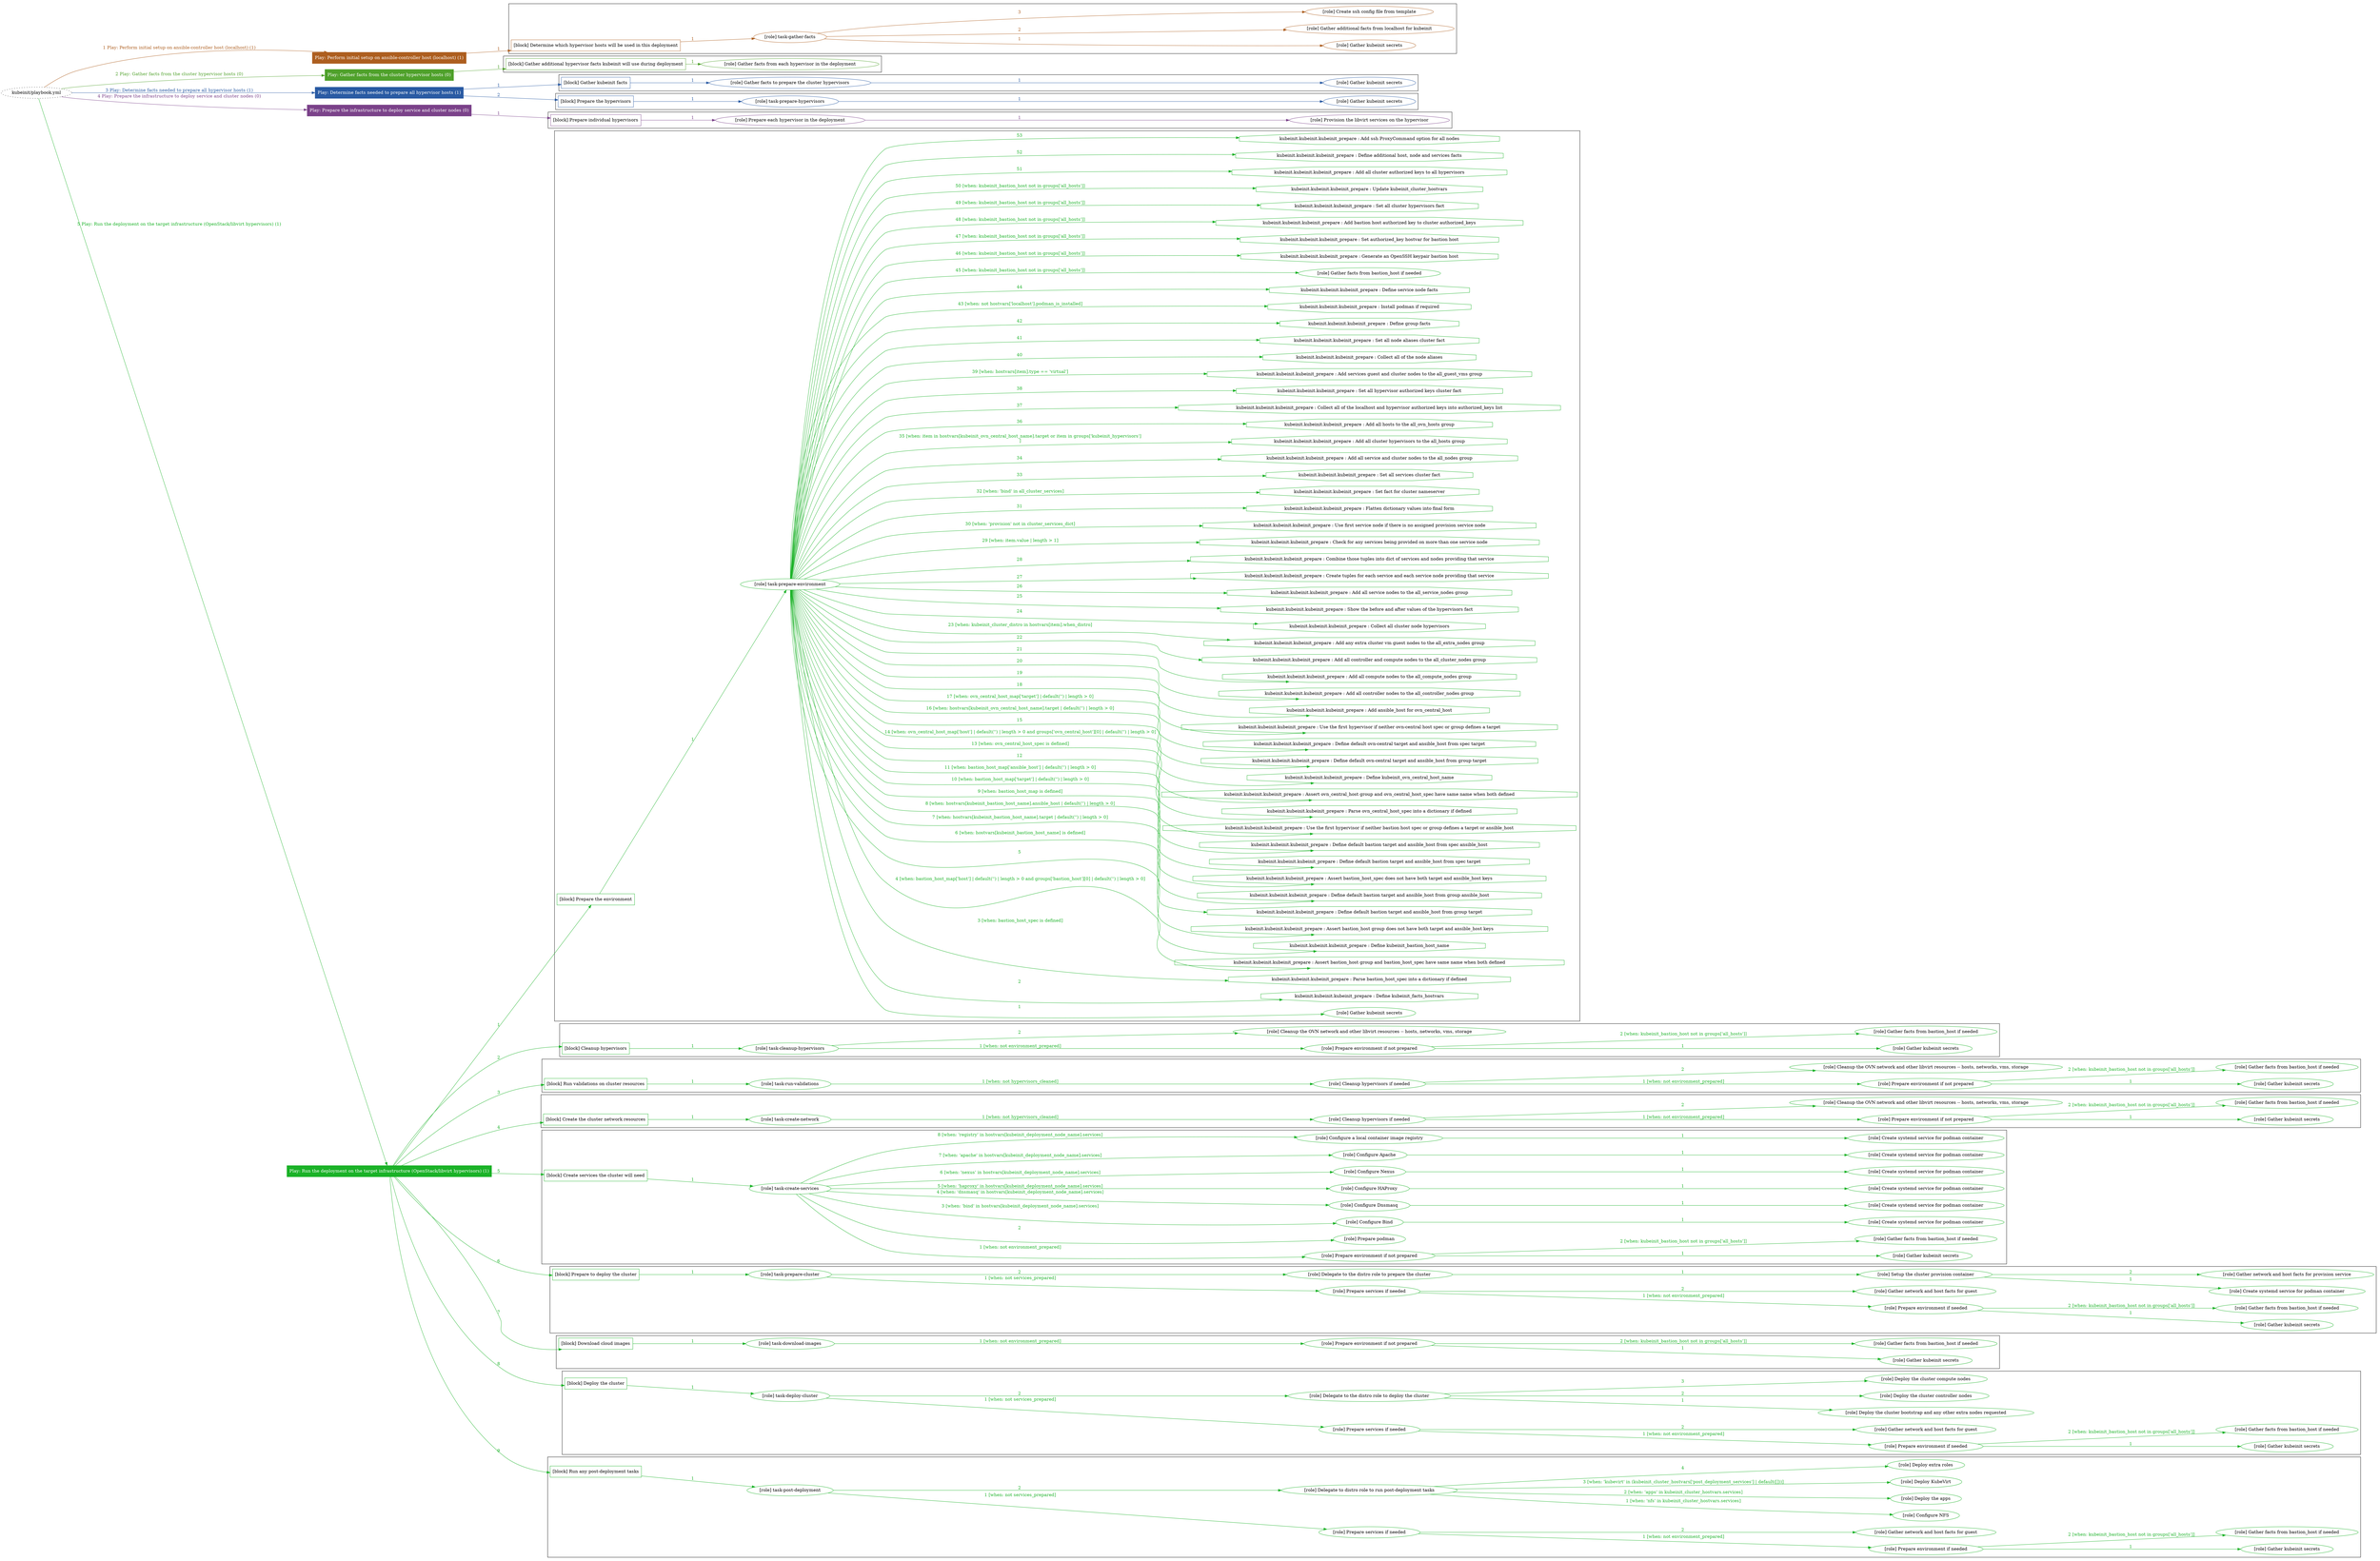 digraph {
	graph [concentrate=true ordering=in rankdir=LR ratio=fill]
	edge [esep=5 sep=10]
	"kubeinit/playbook.yml" [URL="/home/runner/work/kubeinit/kubeinit/kubeinit/playbook.yml" id=playbook_99c8eb03 style=dotted]
	"kubeinit/playbook.yml" -> play_1dbad172 [label="1 Play: Perform initial setup on ansible-controller host (localhost) (1)" color="#ad5e1f" fontcolor="#ad5e1f" id=edge_play_1dbad172 labeltooltip="1 Play: Perform initial setup on ansible-controller host (localhost) (1)" tooltip="1 Play: Perform initial setup on ansible-controller host (localhost) (1)"]
	subgraph "Play: Perform initial setup on ansible-controller host (localhost) (1)" {
		play_1dbad172 [label="Play: Perform initial setup on ansible-controller host (localhost) (1)" URL="/home/runner/work/kubeinit/kubeinit/kubeinit/playbook.yml" color="#ad5e1f" fontcolor="#ffffff" id=play_1dbad172 shape=box style=filled tooltip=localhost]
		play_1dbad172 -> block_7bee7786 [label=1 color="#ad5e1f" fontcolor="#ad5e1f" id=edge_block_7bee7786 labeltooltip=1 tooltip=1]
		subgraph cluster_block_7bee7786 {
			block_7bee7786 [label="[block] Determine which hypervisor hosts will be used in this deployment" URL="/home/runner/work/kubeinit/kubeinit/kubeinit/playbook.yml" color="#ad5e1f" id=block_7bee7786 labeltooltip="Determine which hypervisor hosts will be used in this deployment" shape=box tooltip="Determine which hypervisor hosts will be used in this deployment"]
			block_7bee7786 -> role_d01f2335 [label="1 " color="#ad5e1f" fontcolor="#ad5e1f" id=edge_role_d01f2335 labeltooltip="1 " tooltip="1 "]
			subgraph "task-gather-facts" {
				role_d01f2335 [label="[role] task-gather-facts" URL="/home/runner/work/kubeinit/kubeinit/kubeinit/playbook.yml" color="#ad5e1f" id=role_d01f2335 tooltip="task-gather-facts"]
				role_d01f2335 -> role_f1d54e60 [label="1 " color="#ad5e1f" fontcolor="#ad5e1f" id=edge_role_f1d54e60 labeltooltip="1 " tooltip="1 "]
				subgraph "Gather kubeinit secrets" {
					role_f1d54e60 [label="[role] Gather kubeinit secrets" URL="/home/runner/.ansible/collections/ansible_collections/kubeinit/kubeinit/roles/kubeinit_prepare/tasks/build_hypervisors_group.yml" color="#ad5e1f" id=role_f1d54e60 tooltip="Gather kubeinit secrets"]
				}
				role_d01f2335 -> role_9d163440 [label="2 " color="#ad5e1f" fontcolor="#ad5e1f" id=edge_role_9d163440 labeltooltip="2 " tooltip="2 "]
				subgraph "Gather additional facts from localhost for kubeinit" {
					role_9d163440 [label="[role] Gather additional facts from localhost for kubeinit" URL="/home/runner/.ansible/collections/ansible_collections/kubeinit/kubeinit/roles/kubeinit_prepare/tasks/build_hypervisors_group.yml" color="#ad5e1f" id=role_9d163440 tooltip="Gather additional facts from localhost for kubeinit"]
				}
				role_d01f2335 -> role_223a99fb [label="3 " color="#ad5e1f" fontcolor="#ad5e1f" id=edge_role_223a99fb labeltooltip="3 " tooltip="3 "]
				subgraph "Create ssh config file from template" {
					role_223a99fb [label="[role] Create ssh config file from template" URL="/home/runner/.ansible/collections/ansible_collections/kubeinit/kubeinit/roles/kubeinit_prepare/tasks/build_hypervisors_group.yml" color="#ad5e1f" id=role_223a99fb tooltip="Create ssh config file from template"]
				}
			}
		}
	}
	"kubeinit/playbook.yml" -> play_f0bb3ea9 [label="2 Play: Gather facts from the cluster hypervisor hosts (0)" color="#4fa12b" fontcolor="#4fa12b" id=edge_play_f0bb3ea9 labeltooltip="2 Play: Gather facts from the cluster hypervisor hosts (0)" tooltip="2 Play: Gather facts from the cluster hypervisor hosts (0)"]
	subgraph "Play: Gather facts from the cluster hypervisor hosts (0)" {
		play_f0bb3ea9 [label="Play: Gather facts from the cluster hypervisor hosts (0)" URL="/home/runner/work/kubeinit/kubeinit/kubeinit/playbook.yml" color="#4fa12b" fontcolor="#ffffff" id=play_f0bb3ea9 shape=box style=filled tooltip="Play: Gather facts from the cluster hypervisor hosts (0)"]
		play_f0bb3ea9 -> block_6b548064 [label=1 color="#4fa12b" fontcolor="#4fa12b" id=edge_block_6b548064 labeltooltip=1 tooltip=1]
		subgraph cluster_block_6b548064 {
			block_6b548064 [label="[block] Gather additional hypervisor facts kubeinit will use during deployment" URL="/home/runner/work/kubeinit/kubeinit/kubeinit/playbook.yml" color="#4fa12b" id=block_6b548064 labeltooltip="Gather additional hypervisor facts kubeinit will use during deployment" shape=box tooltip="Gather additional hypervisor facts kubeinit will use during deployment"]
			block_6b548064 -> role_dbd4939f [label="1 " color="#4fa12b" fontcolor="#4fa12b" id=edge_role_dbd4939f labeltooltip="1 " tooltip="1 "]
			subgraph "Gather facts from each hypervisor in the deployment" {
				role_dbd4939f [label="[role] Gather facts from each hypervisor in the deployment" URL="/home/runner/work/kubeinit/kubeinit/kubeinit/playbook.yml" color="#4fa12b" id=role_dbd4939f tooltip="Gather facts from each hypervisor in the deployment"]
			}
		}
	}
	"kubeinit/playbook.yml" -> play_f383295e [label="3 Play: Determine facts needed to prepare all hypervisor hosts (1)" color="#295aa3" fontcolor="#295aa3" id=edge_play_f383295e labeltooltip="3 Play: Determine facts needed to prepare all hypervisor hosts (1)" tooltip="3 Play: Determine facts needed to prepare all hypervisor hosts (1)"]
	subgraph "Play: Determine facts needed to prepare all hypervisor hosts (1)" {
		play_f383295e [label="Play: Determine facts needed to prepare all hypervisor hosts (1)" URL="/home/runner/work/kubeinit/kubeinit/kubeinit/playbook.yml" color="#295aa3" fontcolor="#ffffff" id=play_f383295e shape=box style=filled tooltip=localhost]
		play_f383295e -> block_e7048f63 [label=1 color="#295aa3" fontcolor="#295aa3" id=edge_block_e7048f63 labeltooltip=1 tooltip=1]
		subgraph cluster_block_e7048f63 {
			block_e7048f63 [label="[block] Gather kubeinit facts" URL="/home/runner/work/kubeinit/kubeinit/kubeinit/playbook.yml" color="#295aa3" id=block_e7048f63 labeltooltip="Gather kubeinit facts" shape=box tooltip="Gather kubeinit facts"]
			block_e7048f63 -> role_cb287cc4 [label="1 " color="#295aa3" fontcolor="#295aa3" id=edge_role_cb287cc4 labeltooltip="1 " tooltip="1 "]
			subgraph "Gather facts to prepare the cluster hypervisors" {
				role_cb287cc4 [label="[role] Gather facts to prepare the cluster hypervisors" URL="/home/runner/work/kubeinit/kubeinit/kubeinit/playbook.yml" color="#295aa3" id=role_cb287cc4 tooltip="Gather facts to prepare the cluster hypervisors"]
				role_cb287cc4 -> role_42ff7f43 [label="1 " color="#295aa3" fontcolor="#295aa3" id=edge_role_42ff7f43 labeltooltip="1 " tooltip="1 "]
				subgraph "Gather kubeinit secrets" {
					role_42ff7f43 [label="[role] Gather kubeinit secrets" URL="/home/runner/.ansible/collections/ansible_collections/kubeinit/kubeinit/roles/kubeinit_prepare/tasks/gather_kubeinit_facts.yml" color="#295aa3" id=role_42ff7f43 tooltip="Gather kubeinit secrets"]
				}
			}
		}
		play_f383295e -> block_fadf9019 [label=2 color="#295aa3" fontcolor="#295aa3" id=edge_block_fadf9019 labeltooltip=2 tooltip=2]
		subgraph cluster_block_fadf9019 {
			block_fadf9019 [label="[block] Prepare the hypervisors" URL="/home/runner/work/kubeinit/kubeinit/kubeinit/playbook.yml" color="#295aa3" id=block_fadf9019 labeltooltip="Prepare the hypervisors" shape=box tooltip="Prepare the hypervisors"]
			block_fadf9019 -> role_0a5190e8 [label="1 " color="#295aa3" fontcolor="#295aa3" id=edge_role_0a5190e8 labeltooltip="1 " tooltip="1 "]
			subgraph "task-prepare-hypervisors" {
				role_0a5190e8 [label="[role] task-prepare-hypervisors" URL="/home/runner/work/kubeinit/kubeinit/kubeinit/playbook.yml" color="#295aa3" id=role_0a5190e8 tooltip="task-prepare-hypervisors"]
				role_0a5190e8 -> role_155e1e13 [label="1 " color="#295aa3" fontcolor="#295aa3" id=edge_role_155e1e13 labeltooltip="1 " tooltip="1 "]
				subgraph "Gather kubeinit secrets" {
					role_155e1e13 [label="[role] Gather kubeinit secrets" URL="/home/runner/.ansible/collections/ansible_collections/kubeinit/kubeinit/roles/kubeinit_prepare/tasks/gather_kubeinit_facts.yml" color="#295aa3" id=role_155e1e13 tooltip="Gather kubeinit secrets"]
				}
			}
		}
	}
	"kubeinit/playbook.yml" -> play_4a78f733 [label="4 Play: Prepare the infrastructure to deploy service and cluster nodes (0)" color="#7b428a" fontcolor="#7b428a" id=edge_play_4a78f733 labeltooltip="4 Play: Prepare the infrastructure to deploy service and cluster nodes (0)" tooltip="4 Play: Prepare the infrastructure to deploy service and cluster nodes (0)"]
	subgraph "Play: Prepare the infrastructure to deploy service and cluster nodes (0)" {
		play_4a78f733 [label="Play: Prepare the infrastructure to deploy service and cluster nodes (0)" URL="/home/runner/work/kubeinit/kubeinit/kubeinit/playbook.yml" color="#7b428a" fontcolor="#ffffff" id=play_4a78f733 shape=box style=filled tooltip="Play: Prepare the infrastructure to deploy service and cluster nodes (0)"]
		play_4a78f733 -> block_02be8a56 [label=1 color="#7b428a" fontcolor="#7b428a" id=edge_block_02be8a56 labeltooltip=1 tooltip=1]
		subgraph cluster_block_02be8a56 {
			block_02be8a56 [label="[block] Prepare individual hypervisors" URL="/home/runner/work/kubeinit/kubeinit/kubeinit/playbook.yml" color="#7b428a" id=block_02be8a56 labeltooltip="Prepare individual hypervisors" shape=box tooltip="Prepare individual hypervisors"]
			block_02be8a56 -> role_a2670009 [label="1 " color="#7b428a" fontcolor="#7b428a" id=edge_role_a2670009 labeltooltip="1 " tooltip="1 "]
			subgraph "Prepare each hypervisor in the deployment" {
				role_a2670009 [label="[role] Prepare each hypervisor in the deployment" URL="/home/runner/work/kubeinit/kubeinit/kubeinit/playbook.yml" color="#7b428a" id=role_a2670009 tooltip="Prepare each hypervisor in the deployment"]
				role_a2670009 -> role_5115171d [label="1 " color="#7b428a" fontcolor="#7b428a" id=edge_role_5115171d labeltooltip="1 " tooltip="1 "]
				subgraph "Provision the libvirt services on the hypervisor" {
					role_5115171d [label="[role] Provision the libvirt services on the hypervisor" URL="/home/runner/.ansible/collections/ansible_collections/kubeinit/kubeinit/roles/kubeinit_prepare/tasks/prepare_hypervisor.yml" color="#7b428a" id=role_5115171d tooltip="Provision the libvirt services on the hypervisor"]
				}
			}
		}
	}
	"kubeinit/playbook.yml" -> play_729854df [label="5 Play: Run the deployment on the target infrastructure (OpenStack/libvirt hypervisors) (1)" color="#1ab227" fontcolor="#1ab227" id=edge_play_729854df labeltooltip="5 Play: Run the deployment on the target infrastructure (OpenStack/libvirt hypervisors) (1)" tooltip="5 Play: Run the deployment on the target infrastructure (OpenStack/libvirt hypervisors) (1)"]
	subgraph "Play: Run the deployment on the target infrastructure (OpenStack/libvirt hypervisors) (1)" {
		play_729854df [label="Play: Run the deployment on the target infrastructure (OpenStack/libvirt hypervisors) (1)" URL="/home/runner/work/kubeinit/kubeinit/kubeinit/playbook.yml" color="#1ab227" fontcolor="#ffffff" id=play_729854df shape=box style=filled tooltip=localhost]
		play_729854df -> block_ec076e7c [label=1 color="#1ab227" fontcolor="#1ab227" id=edge_block_ec076e7c labeltooltip=1 tooltip=1]
		subgraph cluster_block_ec076e7c {
			block_ec076e7c [label="[block] Prepare the environment" URL="/home/runner/work/kubeinit/kubeinit/kubeinit/playbook.yml" color="#1ab227" id=block_ec076e7c labeltooltip="Prepare the environment" shape=box tooltip="Prepare the environment"]
			block_ec076e7c -> role_17b07dc5 [label="1 " color="#1ab227" fontcolor="#1ab227" id=edge_role_17b07dc5 labeltooltip="1 " tooltip="1 "]
			subgraph "task-prepare-environment" {
				role_17b07dc5 [label="[role] task-prepare-environment" URL="/home/runner/work/kubeinit/kubeinit/kubeinit/playbook.yml" color="#1ab227" id=role_17b07dc5 tooltip="task-prepare-environment"]
				role_17b07dc5 -> role_1c265a95 [label="1 " color="#1ab227" fontcolor="#1ab227" id=edge_role_1c265a95 labeltooltip="1 " tooltip="1 "]
				subgraph "Gather kubeinit secrets" {
					role_1c265a95 [label="[role] Gather kubeinit secrets" URL="/home/runner/.ansible/collections/ansible_collections/kubeinit/kubeinit/roles/kubeinit_prepare/tasks/gather_kubeinit_facts.yml" color="#1ab227" id=role_1c265a95 tooltip="Gather kubeinit secrets"]
				}
				task_5d9d16da [label="kubeinit.kubeinit.kubeinit_prepare : Define kubeinit_facts_hostvars" URL="/home/runner/.ansible/collections/ansible_collections/kubeinit/kubeinit/roles/kubeinit_prepare/tasks/main.yml" color="#1ab227" id=task_5d9d16da shape=octagon tooltip="kubeinit.kubeinit.kubeinit_prepare : Define kubeinit_facts_hostvars"]
				role_17b07dc5 -> task_5d9d16da [label="2 " color="#1ab227" fontcolor="#1ab227" id=edge_task_5d9d16da labeltooltip="2 " tooltip="2 "]
				task_861e0500 [label="kubeinit.kubeinit.kubeinit_prepare : Parse bastion_host_spec into a dictionary if defined" URL="/home/runner/.ansible/collections/ansible_collections/kubeinit/kubeinit/roles/kubeinit_prepare/tasks/main.yml" color="#1ab227" id=task_861e0500 shape=octagon tooltip="kubeinit.kubeinit.kubeinit_prepare : Parse bastion_host_spec into a dictionary if defined"]
				role_17b07dc5 -> task_861e0500 [label="3 [when: bastion_host_spec is defined]" color="#1ab227" fontcolor="#1ab227" id=edge_task_861e0500 labeltooltip="3 [when: bastion_host_spec is defined]" tooltip="3 [when: bastion_host_spec is defined]"]
				task_6ec929e5 [label="kubeinit.kubeinit.kubeinit_prepare : Assert bastion_host group and bastion_host_spec have same name when both defined" URL="/home/runner/.ansible/collections/ansible_collections/kubeinit/kubeinit/roles/kubeinit_prepare/tasks/main.yml" color="#1ab227" id=task_6ec929e5 shape=octagon tooltip="kubeinit.kubeinit.kubeinit_prepare : Assert bastion_host group and bastion_host_spec have same name when both defined"]
				role_17b07dc5 -> task_6ec929e5 [label="4 [when: bastion_host_map['host'] | default('') | length > 0 and groups['bastion_host'][0] | default('') | length > 0]" color="#1ab227" fontcolor="#1ab227" id=edge_task_6ec929e5 labeltooltip="4 [when: bastion_host_map['host'] | default('') | length > 0 and groups['bastion_host'][0] | default('') | length > 0]" tooltip="4 [when: bastion_host_map['host'] | default('') | length > 0 and groups['bastion_host'][0] | default('') | length > 0]"]
				task_5416aa69 [label="kubeinit.kubeinit.kubeinit_prepare : Define kubeinit_bastion_host_name" URL="/home/runner/.ansible/collections/ansible_collections/kubeinit/kubeinit/roles/kubeinit_prepare/tasks/main.yml" color="#1ab227" id=task_5416aa69 shape=octagon tooltip="kubeinit.kubeinit.kubeinit_prepare : Define kubeinit_bastion_host_name"]
				role_17b07dc5 -> task_5416aa69 [label="5 " color="#1ab227" fontcolor="#1ab227" id=edge_task_5416aa69 labeltooltip="5 " tooltip="5 "]
				task_499badc0 [label="kubeinit.kubeinit.kubeinit_prepare : Assert bastion_host group does not have both target and ansible_host keys" URL="/home/runner/.ansible/collections/ansible_collections/kubeinit/kubeinit/roles/kubeinit_prepare/tasks/main.yml" color="#1ab227" id=task_499badc0 shape=octagon tooltip="kubeinit.kubeinit.kubeinit_prepare : Assert bastion_host group does not have both target and ansible_host keys"]
				role_17b07dc5 -> task_499badc0 [label="6 [when: hostvars[kubeinit_bastion_host_name] is defined]" color="#1ab227" fontcolor="#1ab227" id=edge_task_499badc0 labeltooltip="6 [when: hostvars[kubeinit_bastion_host_name] is defined]" tooltip="6 [when: hostvars[kubeinit_bastion_host_name] is defined]"]
				task_0b432b0b [label="kubeinit.kubeinit.kubeinit_prepare : Define default bastion target and ansible_host from group target" URL="/home/runner/.ansible/collections/ansible_collections/kubeinit/kubeinit/roles/kubeinit_prepare/tasks/main.yml" color="#1ab227" id=task_0b432b0b shape=octagon tooltip="kubeinit.kubeinit.kubeinit_prepare : Define default bastion target and ansible_host from group target"]
				role_17b07dc5 -> task_0b432b0b [label="7 [when: hostvars[kubeinit_bastion_host_name].target | default('') | length > 0]" color="#1ab227" fontcolor="#1ab227" id=edge_task_0b432b0b labeltooltip="7 [when: hostvars[kubeinit_bastion_host_name].target | default('') | length > 0]" tooltip="7 [when: hostvars[kubeinit_bastion_host_name].target | default('') | length > 0]"]
				task_0db08532 [label="kubeinit.kubeinit.kubeinit_prepare : Define default bastion target and ansible_host from group ansible_host" URL="/home/runner/.ansible/collections/ansible_collections/kubeinit/kubeinit/roles/kubeinit_prepare/tasks/main.yml" color="#1ab227" id=task_0db08532 shape=octagon tooltip="kubeinit.kubeinit.kubeinit_prepare : Define default bastion target and ansible_host from group ansible_host"]
				role_17b07dc5 -> task_0db08532 [label="8 [when: hostvars[kubeinit_bastion_host_name].ansible_host | default('') | length > 0]" color="#1ab227" fontcolor="#1ab227" id=edge_task_0db08532 labeltooltip="8 [when: hostvars[kubeinit_bastion_host_name].ansible_host | default('') | length > 0]" tooltip="8 [when: hostvars[kubeinit_bastion_host_name].ansible_host | default('') | length > 0]"]
				task_48f3cfaf [label="kubeinit.kubeinit.kubeinit_prepare : Assert bastion_host_spec does not have both target and ansible_host keys" URL="/home/runner/.ansible/collections/ansible_collections/kubeinit/kubeinit/roles/kubeinit_prepare/tasks/main.yml" color="#1ab227" id=task_48f3cfaf shape=octagon tooltip="kubeinit.kubeinit.kubeinit_prepare : Assert bastion_host_spec does not have both target and ansible_host keys"]
				role_17b07dc5 -> task_48f3cfaf [label="9 [when: bastion_host_map is defined]" color="#1ab227" fontcolor="#1ab227" id=edge_task_48f3cfaf labeltooltip="9 [when: bastion_host_map is defined]" tooltip="9 [when: bastion_host_map is defined]"]
				task_c4eaa412 [label="kubeinit.kubeinit.kubeinit_prepare : Define default bastion target and ansible_host from spec target" URL="/home/runner/.ansible/collections/ansible_collections/kubeinit/kubeinit/roles/kubeinit_prepare/tasks/main.yml" color="#1ab227" id=task_c4eaa412 shape=octagon tooltip="kubeinit.kubeinit.kubeinit_prepare : Define default bastion target and ansible_host from spec target"]
				role_17b07dc5 -> task_c4eaa412 [label="10 [when: bastion_host_map['target'] | default('') | length > 0]" color="#1ab227" fontcolor="#1ab227" id=edge_task_c4eaa412 labeltooltip="10 [when: bastion_host_map['target'] | default('') | length > 0]" tooltip="10 [when: bastion_host_map['target'] | default('') | length > 0]"]
				task_9f04a22e [label="kubeinit.kubeinit.kubeinit_prepare : Define default bastion target and ansible_host from spec ansible_host" URL="/home/runner/.ansible/collections/ansible_collections/kubeinit/kubeinit/roles/kubeinit_prepare/tasks/main.yml" color="#1ab227" id=task_9f04a22e shape=octagon tooltip="kubeinit.kubeinit.kubeinit_prepare : Define default bastion target and ansible_host from spec ansible_host"]
				role_17b07dc5 -> task_9f04a22e [label="11 [when: bastion_host_map['ansible_host'] | default('') | length > 0]" color="#1ab227" fontcolor="#1ab227" id=edge_task_9f04a22e labeltooltip="11 [when: bastion_host_map['ansible_host'] | default('') | length > 0]" tooltip="11 [when: bastion_host_map['ansible_host'] | default('') | length > 0]"]
				task_349a0e00 [label="kubeinit.kubeinit.kubeinit_prepare : Use the first hypervisor if neither bastion host spec or group defines a target or ansible_host" URL="/home/runner/.ansible/collections/ansible_collections/kubeinit/kubeinit/roles/kubeinit_prepare/tasks/main.yml" color="#1ab227" id=task_349a0e00 shape=octagon tooltip="kubeinit.kubeinit.kubeinit_prepare : Use the first hypervisor if neither bastion host spec or group defines a target or ansible_host"]
				role_17b07dc5 -> task_349a0e00 [label="12 " color="#1ab227" fontcolor="#1ab227" id=edge_task_349a0e00 labeltooltip="12 " tooltip="12 "]
				task_3b26a5eb [label="kubeinit.kubeinit.kubeinit_prepare : Parse ovn_central_host_spec into a dictionary if defined" URL="/home/runner/.ansible/collections/ansible_collections/kubeinit/kubeinit/roles/kubeinit_prepare/tasks/main.yml" color="#1ab227" id=task_3b26a5eb shape=octagon tooltip="kubeinit.kubeinit.kubeinit_prepare : Parse ovn_central_host_spec into a dictionary if defined"]
				role_17b07dc5 -> task_3b26a5eb [label="13 [when: ovn_central_host_spec is defined]" color="#1ab227" fontcolor="#1ab227" id=edge_task_3b26a5eb labeltooltip="13 [when: ovn_central_host_spec is defined]" tooltip="13 [when: ovn_central_host_spec is defined]"]
				task_1e133d42 [label="kubeinit.kubeinit.kubeinit_prepare : Assert ovn_central_host group and ovn_central_host_spec have same name when both defined" URL="/home/runner/.ansible/collections/ansible_collections/kubeinit/kubeinit/roles/kubeinit_prepare/tasks/main.yml" color="#1ab227" id=task_1e133d42 shape=octagon tooltip="kubeinit.kubeinit.kubeinit_prepare : Assert ovn_central_host group and ovn_central_host_spec have same name when both defined"]
				role_17b07dc5 -> task_1e133d42 [label="14 [when: ovn_central_host_map['host'] | default('') | length > 0 and groups['ovn_central_host'][0] | default('') | length > 0]" color="#1ab227" fontcolor="#1ab227" id=edge_task_1e133d42 labeltooltip="14 [when: ovn_central_host_map['host'] | default('') | length > 0 and groups['ovn_central_host'][0] | default('') | length > 0]" tooltip="14 [when: ovn_central_host_map['host'] | default('') | length > 0 and groups['ovn_central_host'][0] | default('') | length > 0]"]
				task_47dd60bc [label="kubeinit.kubeinit.kubeinit_prepare : Define kubeinit_ovn_central_host_name" URL="/home/runner/.ansible/collections/ansible_collections/kubeinit/kubeinit/roles/kubeinit_prepare/tasks/main.yml" color="#1ab227" id=task_47dd60bc shape=octagon tooltip="kubeinit.kubeinit.kubeinit_prepare : Define kubeinit_ovn_central_host_name"]
				role_17b07dc5 -> task_47dd60bc [label="15 " color="#1ab227" fontcolor="#1ab227" id=edge_task_47dd60bc labeltooltip="15 " tooltip="15 "]
				task_ce60c91c [label="kubeinit.kubeinit.kubeinit_prepare : Define default ovn-central target and ansible_host from group target" URL="/home/runner/.ansible/collections/ansible_collections/kubeinit/kubeinit/roles/kubeinit_prepare/tasks/main.yml" color="#1ab227" id=task_ce60c91c shape=octagon tooltip="kubeinit.kubeinit.kubeinit_prepare : Define default ovn-central target and ansible_host from group target"]
				role_17b07dc5 -> task_ce60c91c [label="16 [when: hostvars[kubeinit_ovn_central_host_name].target | default('') | length > 0]" color="#1ab227" fontcolor="#1ab227" id=edge_task_ce60c91c labeltooltip="16 [when: hostvars[kubeinit_ovn_central_host_name].target | default('') | length > 0]" tooltip="16 [when: hostvars[kubeinit_ovn_central_host_name].target | default('') | length > 0]"]
				task_3500c716 [label="kubeinit.kubeinit.kubeinit_prepare : Define default ovn-central target and ansible_host from spec target" URL="/home/runner/.ansible/collections/ansible_collections/kubeinit/kubeinit/roles/kubeinit_prepare/tasks/main.yml" color="#1ab227" id=task_3500c716 shape=octagon tooltip="kubeinit.kubeinit.kubeinit_prepare : Define default ovn-central target and ansible_host from spec target"]
				role_17b07dc5 -> task_3500c716 [label="17 [when: ovn_central_host_map['target'] | default('') | length > 0]" color="#1ab227" fontcolor="#1ab227" id=edge_task_3500c716 labeltooltip="17 [when: ovn_central_host_map['target'] | default('') | length > 0]" tooltip="17 [when: ovn_central_host_map['target'] | default('') | length > 0]"]
				task_e05f8afb [label="kubeinit.kubeinit.kubeinit_prepare : Use the first hypervisor if neither ovn-central host spec or group defines a target" URL="/home/runner/.ansible/collections/ansible_collections/kubeinit/kubeinit/roles/kubeinit_prepare/tasks/main.yml" color="#1ab227" id=task_e05f8afb shape=octagon tooltip="kubeinit.kubeinit.kubeinit_prepare : Use the first hypervisor if neither ovn-central host spec or group defines a target"]
				role_17b07dc5 -> task_e05f8afb [label="18 " color="#1ab227" fontcolor="#1ab227" id=edge_task_e05f8afb labeltooltip="18 " tooltip="18 "]
				task_7a91dd1c [label="kubeinit.kubeinit.kubeinit_prepare : Add ansible_host for ovn_central_host" URL="/home/runner/.ansible/collections/ansible_collections/kubeinit/kubeinit/roles/kubeinit_prepare/tasks/main.yml" color="#1ab227" id=task_7a91dd1c shape=octagon tooltip="kubeinit.kubeinit.kubeinit_prepare : Add ansible_host for ovn_central_host"]
				role_17b07dc5 -> task_7a91dd1c [label="19 " color="#1ab227" fontcolor="#1ab227" id=edge_task_7a91dd1c labeltooltip="19 " tooltip="19 "]
				task_885097b2 [label="kubeinit.kubeinit.kubeinit_prepare : Add all controller nodes to the all_controller_nodes group" URL="/home/runner/.ansible/collections/ansible_collections/kubeinit/kubeinit/roles/kubeinit_prepare/tasks/prepare_groups.yml" color="#1ab227" id=task_885097b2 shape=octagon tooltip="kubeinit.kubeinit.kubeinit_prepare : Add all controller nodes to the all_controller_nodes group"]
				role_17b07dc5 -> task_885097b2 [label="20 " color="#1ab227" fontcolor="#1ab227" id=edge_task_885097b2 labeltooltip="20 " tooltip="20 "]
				task_77cbbcef [label="kubeinit.kubeinit.kubeinit_prepare : Add all compute nodes to the all_compute_nodes group" URL="/home/runner/.ansible/collections/ansible_collections/kubeinit/kubeinit/roles/kubeinit_prepare/tasks/prepare_groups.yml" color="#1ab227" id=task_77cbbcef shape=octagon tooltip="kubeinit.kubeinit.kubeinit_prepare : Add all compute nodes to the all_compute_nodes group"]
				role_17b07dc5 -> task_77cbbcef [label="21 " color="#1ab227" fontcolor="#1ab227" id=edge_task_77cbbcef labeltooltip="21 " tooltip="21 "]
				task_d8bb53d7 [label="kubeinit.kubeinit.kubeinit_prepare : Add all controller and compute nodes to the all_cluster_nodes group" URL="/home/runner/.ansible/collections/ansible_collections/kubeinit/kubeinit/roles/kubeinit_prepare/tasks/prepare_groups.yml" color="#1ab227" id=task_d8bb53d7 shape=octagon tooltip="kubeinit.kubeinit.kubeinit_prepare : Add all controller and compute nodes to the all_cluster_nodes group"]
				role_17b07dc5 -> task_d8bb53d7 [label="22 " color="#1ab227" fontcolor="#1ab227" id=edge_task_d8bb53d7 labeltooltip="22 " tooltip="22 "]
				task_f1446c71 [label="kubeinit.kubeinit.kubeinit_prepare : Add any extra cluster vm guest nodes to the all_extra_nodes group" URL="/home/runner/.ansible/collections/ansible_collections/kubeinit/kubeinit/roles/kubeinit_prepare/tasks/prepare_groups.yml" color="#1ab227" id=task_f1446c71 shape=octagon tooltip="kubeinit.kubeinit.kubeinit_prepare : Add any extra cluster vm guest nodes to the all_extra_nodes group"]
				role_17b07dc5 -> task_f1446c71 [label="23 [when: kubeinit_cluster_distro in hostvars[item].when_distro]" color="#1ab227" fontcolor="#1ab227" id=edge_task_f1446c71 labeltooltip="23 [when: kubeinit_cluster_distro in hostvars[item].when_distro]" tooltip="23 [when: kubeinit_cluster_distro in hostvars[item].when_distro]"]
				task_25720371 [label="kubeinit.kubeinit.kubeinit_prepare : Collect all cluster node hypervisors" URL="/home/runner/.ansible/collections/ansible_collections/kubeinit/kubeinit/roles/kubeinit_prepare/tasks/prepare_groups.yml" color="#1ab227" id=task_25720371 shape=octagon tooltip="kubeinit.kubeinit.kubeinit_prepare : Collect all cluster node hypervisors"]
				role_17b07dc5 -> task_25720371 [label="24 " color="#1ab227" fontcolor="#1ab227" id=edge_task_25720371 labeltooltip="24 " tooltip="24 "]
				task_99f65e3e [label="kubeinit.kubeinit.kubeinit_prepare : Show the before and after values of the hypervisors fact" URL="/home/runner/.ansible/collections/ansible_collections/kubeinit/kubeinit/roles/kubeinit_prepare/tasks/prepare_groups.yml" color="#1ab227" id=task_99f65e3e shape=octagon tooltip="kubeinit.kubeinit.kubeinit_prepare : Show the before and after values of the hypervisors fact"]
				role_17b07dc5 -> task_99f65e3e [label="25 " color="#1ab227" fontcolor="#1ab227" id=edge_task_99f65e3e labeltooltip="25 " tooltip="25 "]
				task_21de3fc7 [label="kubeinit.kubeinit.kubeinit_prepare : Add all service nodes to the all_service_nodes group" URL="/home/runner/.ansible/collections/ansible_collections/kubeinit/kubeinit/roles/kubeinit_prepare/tasks/prepare_groups.yml" color="#1ab227" id=task_21de3fc7 shape=octagon tooltip="kubeinit.kubeinit.kubeinit_prepare : Add all service nodes to the all_service_nodes group"]
				role_17b07dc5 -> task_21de3fc7 [label="26 " color="#1ab227" fontcolor="#1ab227" id=edge_task_21de3fc7 labeltooltip="26 " tooltip="26 "]
				task_f8f44f18 [label="kubeinit.kubeinit.kubeinit_prepare : Create tuples for each service and each service node providing that service" URL="/home/runner/.ansible/collections/ansible_collections/kubeinit/kubeinit/roles/kubeinit_prepare/tasks/prepare_groups.yml" color="#1ab227" id=task_f8f44f18 shape=octagon tooltip="kubeinit.kubeinit.kubeinit_prepare : Create tuples for each service and each service node providing that service"]
				role_17b07dc5 -> task_f8f44f18 [label="27 " color="#1ab227" fontcolor="#1ab227" id=edge_task_f8f44f18 labeltooltip="27 " tooltip="27 "]
				task_abf9093f [label="kubeinit.kubeinit.kubeinit_prepare : Combine those tuples into dict of services and nodes providing that service" URL="/home/runner/.ansible/collections/ansible_collections/kubeinit/kubeinit/roles/kubeinit_prepare/tasks/prepare_groups.yml" color="#1ab227" id=task_abf9093f shape=octagon tooltip="kubeinit.kubeinit.kubeinit_prepare : Combine those tuples into dict of services and nodes providing that service"]
				role_17b07dc5 -> task_abf9093f [label="28 " color="#1ab227" fontcolor="#1ab227" id=edge_task_abf9093f labeltooltip="28 " tooltip="28 "]
				task_1ac58fd1 [label="kubeinit.kubeinit.kubeinit_prepare : Check for any services being provided on more than one service node" URL="/home/runner/.ansible/collections/ansible_collections/kubeinit/kubeinit/roles/kubeinit_prepare/tasks/prepare_groups.yml" color="#1ab227" id=task_1ac58fd1 shape=octagon tooltip="kubeinit.kubeinit.kubeinit_prepare : Check for any services being provided on more than one service node"]
				role_17b07dc5 -> task_1ac58fd1 [label="29 [when: item.value | length > 1]" color="#1ab227" fontcolor="#1ab227" id=edge_task_1ac58fd1 labeltooltip="29 [when: item.value | length > 1]" tooltip="29 [when: item.value | length > 1]"]
				task_a2e7c19b [label="kubeinit.kubeinit.kubeinit_prepare : Use first service node if there is no assigned provision service node" URL="/home/runner/.ansible/collections/ansible_collections/kubeinit/kubeinit/roles/kubeinit_prepare/tasks/prepare_groups.yml" color="#1ab227" id=task_a2e7c19b shape=octagon tooltip="kubeinit.kubeinit.kubeinit_prepare : Use first service node if there is no assigned provision service node"]
				role_17b07dc5 -> task_a2e7c19b [label="30 [when: 'provision' not in cluster_services_dict]" color="#1ab227" fontcolor="#1ab227" id=edge_task_a2e7c19b labeltooltip="30 [when: 'provision' not in cluster_services_dict]" tooltip="30 [when: 'provision' not in cluster_services_dict]"]
				task_a49ba4d6 [label="kubeinit.kubeinit.kubeinit_prepare : Flatten dictionary values into final form" URL="/home/runner/.ansible/collections/ansible_collections/kubeinit/kubeinit/roles/kubeinit_prepare/tasks/prepare_groups.yml" color="#1ab227" id=task_a49ba4d6 shape=octagon tooltip="kubeinit.kubeinit.kubeinit_prepare : Flatten dictionary values into final form"]
				role_17b07dc5 -> task_a49ba4d6 [label="31 " color="#1ab227" fontcolor="#1ab227" id=edge_task_a49ba4d6 labeltooltip="31 " tooltip="31 "]
				task_641dbd06 [label="kubeinit.kubeinit.kubeinit_prepare : Set fact for cluster nameserver" URL="/home/runner/.ansible/collections/ansible_collections/kubeinit/kubeinit/roles/kubeinit_prepare/tasks/prepare_groups.yml" color="#1ab227" id=task_641dbd06 shape=octagon tooltip="kubeinit.kubeinit.kubeinit_prepare : Set fact for cluster nameserver"]
				role_17b07dc5 -> task_641dbd06 [label="32 [when: 'bind' in all_cluster_services]" color="#1ab227" fontcolor="#1ab227" id=edge_task_641dbd06 labeltooltip="32 [when: 'bind' in all_cluster_services]" tooltip="32 [when: 'bind' in all_cluster_services]"]
				task_6ef3d90f [label="kubeinit.kubeinit.kubeinit_prepare : Set all services cluster fact" URL="/home/runner/.ansible/collections/ansible_collections/kubeinit/kubeinit/roles/kubeinit_prepare/tasks/prepare_groups.yml" color="#1ab227" id=task_6ef3d90f shape=octagon tooltip="kubeinit.kubeinit.kubeinit_prepare : Set all services cluster fact"]
				role_17b07dc5 -> task_6ef3d90f [label="33 " color="#1ab227" fontcolor="#1ab227" id=edge_task_6ef3d90f labeltooltip="33 " tooltip="33 "]
				task_d6c01244 [label="kubeinit.kubeinit.kubeinit_prepare : Add all service and cluster nodes to the all_nodes group" URL="/home/runner/.ansible/collections/ansible_collections/kubeinit/kubeinit/roles/kubeinit_prepare/tasks/prepare_groups.yml" color="#1ab227" id=task_d6c01244 shape=octagon tooltip="kubeinit.kubeinit.kubeinit_prepare : Add all service and cluster nodes to the all_nodes group"]
				role_17b07dc5 -> task_d6c01244 [label="34 " color="#1ab227" fontcolor="#1ab227" id=edge_task_d6c01244 labeltooltip="34 " tooltip="34 "]
				task_7363ac19 [label="kubeinit.kubeinit.kubeinit_prepare : Add all cluster hypervisors to the all_hosts group" URL="/home/runner/.ansible/collections/ansible_collections/kubeinit/kubeinit/roles/kubeinit_prepare/tasks/prepare_groups.yml" color="#1ab227" id=task_7363ac19 shape=octagon tooltip="kubeinit.kubeinit.kubeinit_prepare : Add all cluster hypervisors to the all_hosts group"]
				role_17b07dc5 -> task_7363ac19 [label="35 [when: item in hostvars[kubeinit_ovn_central_host_name].target or item in groups['kubeinit_hypervisors']
]" color="#1ab227" fontcolor="#1ab227" id=edge_task_7363ac19 labeltooltip="35 [when: item in hostvars[kubeinit_ovn_central_host_name].target or item in groups['kubeinit_hypervisors']
]" tooltip="35 [when: item in hostvars[kubeinit_ovn_central_host_name].target or item in groups['kubeinit_hypervisors']
]"]
				task_c4a85de3 [label="kubeinit.kubeinit.kubeinit_prepare : Add all hosts to the all_ovn_hosts group" URL="/home/runner/.ansible/collections/ansible_collections/kubeinit/kubeinit/roles/kubeinit_prepare/tasks/prepare_groups.yml" color="#1ab227" id=task_c4a85de3 shape=octagon tooltip="kubeinit.kubeinit.kubeinit_prepare : Add all hosts to the all_ovn_hosts group"]
				role_17b07dc5 -> task_c4a85de3 [label="36 " color="#1ab227" fontcolor="#1ab227" id=edge_task_c4a85de3 labeltooltip="36 " tooltip="36 "]
				task_2bb2a111 [label="kubeinit.kubeinit.kubeinit_prepare : Collect all of the localhost and hypervisor authorized keys into authorized_keys list" URL="/home/runner/.ansible/collections/ansible_collections/kubeinit/kubeinit/roles/kubeinit_prepare/tasks/prepare_groups.yml" color="#1ab227" id=task_2bb2a111 shape=octagon tooltip="kubeinit.kubeinit.kubeinit_prepare : Collect all of the localhost and hypervisor authorized keys into authorized_keys list"]
				role_17b07dc5 -> task_2bb2a111 [label="37 " color="#1ab227" fontcolor="#1ab227" id=edge_task_2bb2a111 labeltooltip="37 " tooltip="37 "]
				task_dacea316 [label="kubeinit.kubeinit.kubeinit_prepare : Set all hypervisor authorized keys cluster fact" URL="/home/runner/.ansible/collections/ansible_collections/kubeinit/kubeinit/roles/kubeinit_prepare/tasks/prepare_groups.yml" color="#1ab227" id=task_dacea316 shape=octagon tooltip="kubeinit.kubeinit.kubeinit_prepare : Set all hypervisor authorized keys cluster fact"]
				role_17b07dc5 -> task_dacea316 [label="38 " color="#1ab227" fontcolor="#1ab227" id=edge_task_dacea316 labeltooltip="38 " tooltip="38 "]
				task_db9c0935 [label="kubeinit.kubeinit.kubeinit_prepare : Add services guest and cluster nodes to the all_guest_vms group" URL="/home/runner/.ansible/collections/ansible_collections/kubeinit/kubeinit/roles/kubeinit_prepare/tasks/prepare_groups.yml" color="#1ab227" id=task_db9c0935 shape=octagon tooltip="kubeinit.kubeinit.kubeinit_prepare : Add services guest and cluster nodes to the all_guest_vms group"]
				role_17b07dc5 -> task_db9c0935 [label="39 [when: hostvars[item].type == 'virtual']" color="#1ab227" fontcolor="#1ab227" id=edge_task_db9c0935 labeltooltip="39 [when: hostvars[item].type == 'virtual']" tooltip="39 [when: hostvars[item].type == 'virtual']"]
				task_7f3a77f9 [label="kubeinit.kubeinit.kubeinit_prepare : Collect all of the node aliases" URL="/home/runner/.ansible/collections/ansible_collections/kubeinit/kubeinit/roles/kubeinit_prepare/tasks/prepare_groups.yml" color="#1ab227" id=task_7f3a77f9 shape=octagon tooltip="kubeinit.kubeinit.kubeinit_prepare : Collect all of the node aliases"]
				role_17b07dc5 -> task_7f3a77f9 [label="40 " color="#1ab227" fontcolor="#1ab227" id=edge_task_7f3a77f9 labeltooltip="40 " tooltip="40 "]
				task_e3266520 [label="kubeinit.kubeinit.kubeinit_prepare : Set all node aliases cluster fact" URL="/home/runner/.ansible/collections/ansible_collections/kubeinit/kubeinit/roles/kubeinit_prepare/tasks/prepare_groups.yml" color="#1ab227" id=task_e3266520 shape=octagon tooltip="kubeinit.kubeinit.kubeinit_prepare : Set all node aliases cluster fact"]
				role_17b07dc5 -> task_e3266520 [label="41 " color="#1ab227" fontcolor="#1ab227" id=edge_task_e3266520 labeltooltip="41 " tooltip="41 "]
				task_51261081 [label="kubeinit.kubeinit.kubeinit_prepare : Define group facts" URL="/home/runner/.ansible/collections/ansible_collections/kubeinit/kubeinit/roles/kubeinit_prepare/tasks/main.yml" color="#1ab227" id=task_51261081 shape=octagon tooltip="kubeinit.kubeinit.kubeinit_prepare : Define group facts"]
				role_17b07dc5 -> task_51261081 [label="42 " color="#1ab227" fontcolor="#1ab227" id=edge_task_51261081 labeltooltip="42 " tooltip="42 "]
				task_dc19180e [label="kubeinit.kubeinit.kubeinit_prepare : Install podman if required" URL="/home/runner/.ansible/collections/ansible_collections/kubeinit/kubeinit/roles/kubeinit_prepare/tasks/main.yml" color="#1ab227" id=task_dc19180e shape=octagon tooltip="kubeinit.kubeinit.kubeinit_prepare : Install podman if required"]
				role_17b07dc5 -> task_dc19180e [label="43 [when: not hostvars['localhost'].podman_is_installed]" color="#1ab227" fontcolor="#1ab227" id=edge_task_dc19180e labeltooltip="43 [when: not hostvars['localhost'].podman_is_installed]" tooltip="43 [when: not hostvars['localhost'].podman_is_installed]"]
				task_3c10c609 [label="kubeinit.kubeinit.kubeinit_prepare : Define service node facts" URL="/home/runner/.ansible/collections/ansible_collections/kubeinit/kubeinit/roles/kubeinit_prepare/tasks/main.yml" color="#1ab227" id=task_3c10c609 shape=octagon tooltip="kubeinit.kubeinit.kubeinit_prepare : Define service node facts"]
				role_17b07dc5 -> task_3c10c609 [label="44 " color="#1ab227" fontcolor="#1ab227" id=edge_task_3c10c609 labeltooltip="44 " tooltip="44 "]
				role_17b07dc5 -> role_ee43d368 [label="45 [when: kubeinit_bastion_host not in groups['all_hosts']]" color="#1ab227" fontcolor="#1ab227" id=edge_role_ee43d368 labeltooltip="45 [when: kubeinit_bastion_host not in groups['all_hosts']]" tooltip="45 [when: kubeinit_bastion_host not in groups['all_hosts']]"]
				subgraph "Gather facts from bastion_host if needed" {
					role_ee43d368 [label="[role] Gather facts from bastion_host if needed" URL="/home/runner/.ansible/collections/ansible_collections/kubeinit/kubeinit/roles/kubeinit_prepare/tasks/main.yml" color="#1ab227" id=role_ee43d368 tooltip="Gather facts from bastion_host if needed"]
				}
				task_c31ab46f [label="kubeinit.kubeinit.kubeinit_prepare : Generate an OpenSSH keypair bastion host" URL="/home/runner/.ansible/collections/ansible_collections/kubeinit/kubeinit/roles/kubeinit_prepare/tasks/main.yml" color="#1ab227" id=task_c31ab46f shape=octagon tooltip="kubeinit.kubeinit.kubeinit_prepare : Generate an OpenSSH keypair bastion host"]
				role_17b07dc5 -> task_c31ab46f [label="46 [when: kubeinit_bastion_host not in groups['all_hosts']]" color="#1ab227" fontcolor="#1ab227" id=edge_task_c31ab46f labeltooltip="46 [when: kubeinit_bastion_host not in groups['all_hosts']]" tooltip="46 [when: kubeinit_bastion_host not in groups['all_hosts']]"]
				task_ee7b79a9 [label="kubeinit.kubeinit.kubeinit_prepare : Set authorized_key hostvar for bastion host" URL="/home/runner/.ansible/collections/ansible_collections/kubeinit/kubeinit/roles/kubeinit_prepare/tasks/main.yml" color="#1ab227" id=task_ee7b79a9 shape=octagon tooltip="kubeinit.kubeinit.kubeinit_prepare : Set authorized_key hostvar for bastion host"]
				role_17b07dc5 -> task_ee7b79a9 [label="47 [when: kubeinit_bastion_host not in groups['all_hosts']]" color="#1ab227" fontcolor="#1ab227" id=edge_task_ee7b79a9 labeltooltip="47 [when: kubeinit_bastion_host not in groups['all_hosts']]" tooltip="47 [when: kubeinit_bastion_host not in groups['all_hosts']]"]
				task_7354cb97 [label="kubeinit.kubeinit.kubeinit_prepare : Add bastion host authorized key to cluster authorized_keys" URL="/home/runner/.ansible/collections/ansible_collections/kubeinit/kubeinit/roles/kubeinit_prepare/tasks/main.yml" color="#1ab227" id=task_7354cb97 shape=octagon tooltip="kubeinit.kubeinit.kubeinit_prepare : Add bastion host authorized key to cluster authorized_keys"]
				role_17b07dc5 -> task_7354cb97 [label="48 [when: kubeinit_bastion_host not in groups['all_hosts']]" color="#1ab227" fontcolor="#1ab227" id=edge_task_7354cb97 labeltooltip="48 [when: kubeinit_bastion_host not in groups['all_hosts']]" tooltip="48 [when: kubeinit_bastion_host not in groups['all_hosts']]"]
				task_a5b5316a [label="kubeinit.kubeinit.kubeinit_prepare : Set all cluster hypervisors fact" URL="/home/runner/.ansible/collections/ansible_collections/kubeinit/kubeinit/roles/kubeinit_prepare/tasks/main.yml" color="#1ab227" id=task_a5b5316a shape=octagon tooltip="kubeinit.kubeinit.kubeinit_prepare : Set all cluster hypervisors fact"]
				role_17b07dc5 -> task_a5b5316a [label="49 [when: kubeinit_bastion_host not in groups['all_hosts']]" color="#1ab227" fontcolor="#1ab227" id=edge_task_a5b5316a labeltooltip="49 [when: kubeinit_bastion_host not in groups['all_hosts']]" tooltip="49 [when: kubeinit_bastion_host not in groups['all_hosts']]"]
				task_b823b6f5 [label="kubeinit.kubeinit.kubeinit_prepare : Update kubeinit_cluster_hostvars" URL="/home/runner/.ansible/collections/ansible_collections/kubeinit/kubeinit/roles/kubeinit_prepare/tasks/main.yml" color="#1ab227" id=task_b823b6f5 shape=octagon tooltip="kubeinit.kubeinit.kubeinit_prepare : Update kubeinit_cluster_hostvars"]
				role_17b07dc5 -> task_b823b6f5 [label="50 [when: kubeinit_bastion_host not in groups['all_hosts']]" color="#1ab227" fontcolor="#1ab227" id=edge_task_b823b6f5 labeltooltip="50 [when: kubeinit_bastion_host not in groups['all_hosts']]" tooltip="50 [when: kubeinit_bastion_host not in groups['all_hosts']]"]
				task_be035d71 [label="kubeinit.kubeinit.kubeinit_prepare : Add all cluster authorized keys to all hypervisors" URL="/home/runner/.ansible/collections/ansible_collections/kubeinit/kubeinit/roles/kubeinit_prepare/tasks/main.yml" color="#1ab227" id=task_be035d71 shape=octagon tooltip="kubeinit.kubeinit.kubeinit_prepare : Add all cluster authorized keys to all hypervisors"]
				role_17b07dc5 -> task_be035d71 [label="51 " color="#1ab227" fontcolor="#1ab227" id=edge_task_be035d71 labeltooltip="51 " tooltip="51 "]
				task_3b971c4b [label="kubeinit.kubeinit.kubeinit_prepare : Define additional host, node and services facts" URL="/home/runner/.ansible/collections/ansible_collections/kubeinit/kubeinit/roles/kubeinit_prepare/tasks/main.yml" color="#1ab227" id=task_3b971c4b shape=octagon tooltip="kubeinit.kubeinit.kubeinit_prepare : Define additional host, node and services facts"]
				role_17b07dc5 -> task_3b971c4b [label="52 " color="#1ab227" fontcolor="#1ab227" id=edge_task_3b971c4b labeltooltip="52 " tooltip="52 "]
				task_202d65ee [label="kubeinit.kubeinit.kubeinit_prepare : Add ssh ProxyCommand option for all nodes" URL="/home/runner/.ansible/collections/ansible_collections/kubeinit/kubeinit/roles/kubeinit_prepare/tasks/main.yml" color="#1ab227" id=task_202d65ee shape=octagon tooltip="kubeinit.kubeinit.kubeinit_prepare : Add ssh ProxyCommand option for all nodes"]
				role_17b07dc5 -> task_202d65ee [label="53 " color="#1ab227" fontcolor="#1ab227" id=edge_task_202d65ee labeltooltip="53 " tooltip="53 "]
			}
		}
		play_729854df -> block_a3acf73f [label=2 color="#1ab227" fontcolor="#1ab227" id=edge_block_a3acf73f labeltooltip=2 tooltip=2]
		subgraph cluster_block_a3acf73f {
			block_a3acf73f [label="[block] Cleanup hypervisors" URL="/home/runner/work/kubeinit/kubeinit/kubeinit/playbook.yml" color="#1ab227" id=block_a3acf73f labeltooltip="Cleanup hypervisors" shape=box tooltip="Cleanup hypervisors"]
			block_a3acf73f -> role_f921cd49 [label="1 " color="#1ab227" fontcolor="#1ab227" id=edge_role_f921cd49 labeltooltip="1 " tooltip="1 "]
			subgraph "task-cleanup-hypervisors" {
				role_f921cd49 [label="[role] task-cleanup-hypervisors" URL="/home/runner/work/kubeinit/kubeinit/kubeinit/playbook.yml" color="#1ab227" id=role_f921cd49 tooltip="task-cleanup-hypervisors"]
				role_f921cd49 -> role_6c7e5862 [label="1 [when: not environment_prepared]" color="#1ab227" fontcolor="#1ab227" id=edge_role_6c7e5862 labeltooltip="1 [when: not environment_prepared]" tooltip="1 [when: not environment_prepared]"]
				subgraph "Prepare environment if not prepared" {
					role_6c7e5862 [label="[role] Prepare environment if not prepared" URL="/home/runner/.ansible/collections/ansible_collections/kubeinit/kubeinit/roles/kubeinit_libvirt/tasks/cleanup_hypervisors.yml" color="#1ab227" id=role_6c7e5862 tooltip="Prepare environment if not prepared"]
					role_6c7e5862 -> role_14eb4375 [label="1 " color="#1ab227" fontcolor="#1ab227" id=edge_role_14eb4375 labeltooltip="1 " tooltip="1 "]
					subgraph "Gather kubeinit secrets" {
						role_14eb4375 [label="[role] Gather kubeinit secrets" URL="/home/runner/.ansible/collections/ansible_collections/kubeinit/kubeinit/roles/kubeinit_prepare/tasks/gather_kubeinit_facts.yml" color="#1ab227" id=role_14eb4375 tooltip="Gather kubeinit secrets"]
					}
					role_6c7e5862 -> role_4dc2b372 [label="2 [when: kubeinit_bastion_host not in groups['all_hosts']]" color="#1ab227" fontcolor="#1ab227" id=edge_role_4dc2b372 labeltooltip="2 [when: kubeinit_bastion_host not in groups['all_hosts']]" tooltip="2 [when: kubeinit_bastion_host not in groups['all_hosts']]"]
					subgraph "Gather facts from bastion_host if needed" {
						role_4dc2b372 [label="[role] Gather facts from bastion_host if needed" URL="/home/runner/.ansible/collections/ansible_collections/kubeinit/kubeinit/roles/kubeinit_prepare/tasks/main.yml" color="#1ab227" id=role_4dc2b372 tooltip="Gather facts from bastion_host if needed"]
					}
				}
				role_f921cd49 -> role_707ef3b5 [label="2 " color="#1ab227" fontcolor="#1ab227" id=edge_role_707ef3b5 labeltooltip="2 " tooltip="2 "]
				subgraph "Cleanup the OVN network and other libvirt resources -- hosts, networks, vms, storage" {
					role_707ef3b5 [label="[role] Cleanup the OVN network and other libvirt resources -- hosts, networks, vms, storage" URL="/home/runner/.ansible/collections/ansible_collections/kubeinit/kubeinit/roles/kubeinit_libvirt/tasks/cleanup_hypervisors.yml" color="#1ab227" id=role_707ef3b5 tooltip="Cleanup the OVN network and other libvirt resources -- hosts, networks, vms, storage"]
				}
			}
		}
		play_729854df -> block_dd865617 [label=3 color="#1ab227" fontcolor="#1ab227" id=edge_block_dd865617 labeltooltip=3 tooltip=3]
		subgraph cluster_block_dd865617 {
			block_dd865617 [label="[block] Run validations on cluster resources" URL="/home/runner/work/kubeinit/kubeinit/kubeinit/playbook.yml" color="#1ab227" id=block_dd865617 labeltooltip="Run validations on cluster resources" shape=box tooltip="Run validations on cluster resources"]
			block_dd865617 -> role_8c86b8e8 [label="1 " color="#1ab227" fontcolor="#1ab227" id=edge_role_8c86b8e8 labeltooltip="1 " tooltip="1 "]
			subgraph "task-run-validations" {
				role_8c86b8e8 [label="[role] task-run-validations" URL="/home/runner/work/kubeinit/kubeinit/kubeinit/playbook.yml" color="#1ab227" id=role_8c86b8e8 tooltip="task-run-validations"]
				role_8c86b8e8 -> role_aabc4fdc [label="1 [when: not hypervisors_cleaned]" color="#1ab227" fontcolor="#1ab227" id=edge_role_aabc4fdc labeltooltip="1 [when: not hypervisors_cleaned]" tooltip="1 [when: not hypervisors_cleaned]"]
				subgraph "Cleanup hypervisors if needed" {
					role_aabc4fdc [label="[role] Cleanup hypervisors if needed" URL="/home/runner/.ansible/collections/ansible_collections/kubeinit/kubeinit/roles/kubeinit_validations/tasks/main.yml" color="#1ab227" id=role_aabc4fdc tooltip="Cleanup hypervisors if needed"]
					role_aabc4fdc -> role_843cbb49 [label="1 [when: not environment_prepared]" color="#1ab227" fontcolor="#1ab227" id=edge_role_843cbb49 labeltooltip="1 [when: not environment_prepared]" tooltip="1 [when: not environment_prepared]"]
					subgraph "Prepare environment if not prepared" {
						role_843cbb49 [label="[role] Prepare environment if not prepared" URL="/home/runner/.ansible/collections/ansible_collections/kubeinit/kubeinit/roles/kubeinit_libvirt/tasks/cleanup_hypervisors.yml" color="#1ab227" id=role_843cbb49 tooltip="Prepare environment if not prepared"]
						role_843cbb49 -> role_1fdafef4 [label="1 " color="#1ab227" fontcolor="#1ab227" id=edge_role_1fdafef4 labeltooltip="1 " tooltip="1 "]
						subgraph "Gather kubeinit secrets" {
							role_1fdafef4 [label="[role] Gather kubeinit secrets" URL="/home/runner/.ansible/collections/ansible_collections/kubeinit/kubeinit/roles/kubeinit_prepare/tasks/gather_kubeinit_facts.yml" color="#1ab227" id=role_1fdafef4 tooltip="Gather kubeinit secrets"]
						}
						role_843cbb49 -> role_473deaa4 [label="2 [when: kubeinit_bastion_host not in groups['all_hosts']]" color="#1ab227" fontcolor="#1ab227" id=edge_role_473deaa4 labeltooltip="2 [when: kubeinit_bastion_host not in groups['all_hosts']]" tooltip="2 [when: kubeinit_bastion_host not in groups['all_hosts']]"]
						subgraph "Gather facts from bastion_host if needed" {
							role_473deaa4 [label="[role] Gather facts from bastion_host if needed" URL="/home/runner/.ansible/collections/ansible_collections/kubeinit/kubeinit/roles/kubeinit_prepare/tasks/main.yml" color="#1ab227" id=role_473deaa4 tooltip="Gather facts from bastion_host if needed"]
						}
					}
					role_aabc4fdc -> role_cd1b108e [label="2 " color="#1ab227" fontcolor="#1ab227" id=edge_role_cd1b108e labeltooltip="2 " tooltip="2 "]
					subgraph "Cleanup the OVN network and other libvirt resources -- hosts, networks, vms, storage" {
						role_cd1b108e [label="[role] Cleanup the OVN network and other libvirt resources -- hosts, networks, vms, storage" URL="/home/runner/.ansible/collections/ansible_collections/kubeinit/kubeinit/roles/kubeinit_libvirt/tasks/cleanup_hypervisors.yml" color="#1ab227" id=role_cd1b108e tooltip="Cleanup the OVN network and other libvirt resources -- hosts, networks, vms, storage"]
					}
				}
			}
		}
		play_729854df -> block_5ea897d3 [label=4 color="#1ab227" fontcolor="#1ab227" id=edge_block_5ea897d3 labeltooltip=4 tooltip=4]
		subgraph cluster_block_5ea897d3 {
			block_5ea897d3 [label="[block] Create the cluster network resources" URL="/home/runner/work/kubeinit/kubeinit/kubeinit/playbook.yml" color="#1ab227" id=block_5ea897d3 labeltooltip="Create the cluster network resources" shape=box tooltip="Create the cluster network resources"]
			block_5ea897d3 -> role_e60c49d1 [label="1 " color="#1ab227" fontcolor="#1ab227" id=edge_role_e60c49d1 labeltooltip="1 " tooltip="1 "]
			subgraph "task-create-network" {
				role_e60c49d1 [label="[role] task-create-network" URL="/home/runner/work/kubeinit/kubeinit/kubeinit/playbook.yml" color="#1ab227" id=role_e60c49d1 tooltip="task-create-network"]
				role_e60c49d1 -> role_12350d37 [label="1 [when: not hypervisors_cleaned]" color="#1ab227" fontcolor="#1ab227" id=edge_role_12350d37 labeltooltip="1 [when: not hypervisors_cleaned]" tooltip="1 [when: not hypervisors_cleaned]"]
				subgraph "Cleanup hypervisors if needed" {
					role_12350d37 [label="[role] Cleanup hypervisors if needed" URL="/home/runner/.ansible/collections/ansible_collections/kubeinit/kubeinit/roles/kubeinit_libvirt/tasks/create_network.yml" color="#1ab227" id=role_12350d37 tooltip="Cleanup hypervisors if needed"]
					role_12350d37 -> role_415be33f [label="1 [when: not environment_prepared]" color="#1ab227" fontcolor="#1ab227" id=edge_role_415be33f labeltooltip="1 [when: not environment_prepared]" tooltip="1 [when: not environment_prepared]"]
					subgraph "Prepare environment if not prepared" {
						role_415be33f [label="[role] Prepare environment if not prepared" URL="/home/runner/.ansible/collections/ansible_collections/kubeinit/kubeinit/roles/kubeinit_libvirt/tasks/cleanup_hypervisors.yml" color="#1ab227" id=role_415be33f tooltip="Prepare environment if not prepared"]
						role_415be33f -> role_ba1b12c4 [label="1 " color="#1ab227" fontcolor="#1ab227" id=edge_role_ba1b12c4 labeltooltip="1 " tooltip="1 "]
						subgraph "Gather kubeinit secrets" {
							role_ba1b12c4 [label="[role] Gather kubeinit secrets" URL="/home/runner/.ansible/collections/ansible_collections/kubeinit/kubeinit/roles/kubeinit_prepare/tasks/gather_kubeinit_facts.yml" color="#1ab227" id=role_ba1b12c4 tooltip="Gather kubeinit secrets"]
						}
						role_415be33f -> role_7e21fd0a [label="2 [when: kubeinit_bastion_host not in groups['all_hosts']]" color="#1ab227" fontcolor="#1ab227" id=edge_role_7e21fd0a labeltooltip="2 [when: kubeinit_bastion_host not in groups['all_hosts']]" tooltip="2 [when: kubeinit_bastion_host not in groups['all_hosts']]"]
						subgraph "Gather facts from bastion_host if needed" {
							role_7e21fd0a [label="[role] Gather facts from bastion_host if needed" URL="/home/runner/.ansible/collections/ansible_collections/kubeinit/kubeinit/roles/kubeinit_prepare/tasks/main.yml" color="#1ab227" id=role_7e21fd0a tooltip="Gather facts from bastion_host if needed"]
						}
					}
					role_12350d37 -> role_6bb8514f [label="2 " color="#1ab227" fontcolor="#1ab227" id=edge_role_6bb8514f labeltooltip="2 " tooltip="2 "]
					subgraph "Cleanup the OVN network and other libvirt resources -- hosts, networks, vms, storage" {
						role_6bb8514f [label="[role] Cleanup the OVN network and other libvirt resources -- hosts, networks, vms, storage" URL="/home/runner/.ansible/collections/ansible_collections/kubeinit/kubeinit/roles/kubeinit_libvirt/tasks/cleanup_hypervisors.yml" color="#1ab227" id=role_6bb8514f tooltip="Cleanup the OVN network and other libvirt resources -- hosts, networks, vms, storage"]
					}
				}
			}
		}
		play_729854df -> block_555f8fd9 [label=5 color="#1ab227" fontcolor="#1ab227" id=edge_block_555f8fd9 labeltooltip=5 tooltip=5]
		subgraph cluster_block_555f8fd9 {
			block_555f8fd9 [label="[block] Create services the cluster will need" URL="/home/runner/work/kubeinit/kubeinit/kubeinit/playbook.yml" color="#1ab227" id=block_555f8fd9 labeltooltip="Create services the cluster will need" shape=box tooltip="Create services the cluster will need"]
			block_555f8fd9 -> role_b31746c8 [label="1 " color="#1ab227" fontcolor="#1ab227" id=edge_role_b31746c8 labeltooltip="1 " tooltip="1 "]
			subgraph "task-create-services" {
				role_b31746c8 [label="[role] task-create-services" URL="/home/runner/work/kubeinit/kubeinit/kubeinit/playbook.yml" color="#1ab227" id=role_b31746c8 tooltip="task-create-services"]
				role_b31746c8 -> role_74e425f5 [label="1 [when: not environment_prepared]" color="#1ab227" fontcolor="#1ab227" id=edge_role_74e425f5 labeltooltip="1 [when: not environment_prepared]" tooltip="1 [when: not environment_prepared]"]
				subgraph "Prepare environment if not prepared" {
					role_74e425f5 [label="[role] Prepare environment if not prepared" URL="/home/runner/.ansible/collections/ansible_collections/kubeinit/kubeinit/roles/kubeinit_services/tasks/main.yml" color="#1ab227" id=role_74e425f5 tooltip="Prepare environment if not prepared"]
					role_74e425f5 -> role_f85d7833 [label="1 " color="#1ab227" fontcolor="#1ab227" id=edge_role_f85d7833 labeltooltip="1 " tooltip="1 "]
					subgraph "Gather kubeinit secrets" {
						role_f85d7833 [label="[role] Gather kubeinit secrets" URL="/home/runner/.ansible/collections/ansible_collections/kubeinit/kubeinit/roles/kubeinit_prepare/tasks/gather_kubeinit_facts.yml" color="#1ab227" id=role_f85d7833 tooltip="Gather kubeinit secrets"]
					}
					role_74e425f5 -> role_21d84554 [label="2 [when: kubeinit_bastion_host not in groups['all_hosts']]" color="#1ab227" fontcolor="#1ab227" id=edge_role_21d84554 labeltooltip="2 [when: kubeinit_bastion_host not in groups['all_hosts']]" tooltip="2 [when: kubeinit_bastion_host not in groups['all_hosts']]"]
					subgraph "Gather facts from bastion_host if needed" {
						role_21d84554 [label="[role] Gather facts from bastion_host if needed" URL="/home/runner/.ansible/collections/ansible_collections/kubeinit/kubeinit/roles/kubeinit_prepare/tasks/main.yml" color="#1ab227" id=role_21d84554 tooltip="Gather facts from bastion_host if needed"]
					}
				}
				role_b31746c8 -> role_1fe3e070 [label="2 " color="#1ab227" fontcolor="#1ab227" id=edge_role_1fe3e070 labeltooltip="2 " tooltip="2 "]
				subgraph "Prepare podman" {
					role_1fe3e070 [label="[role] Prepare podman" URL="/home/runner/.ansible/collections/ansible_collections/kubeinit/kubeinit/roles/kubeinit_services/tasks/00_create_service_pod.yml" color="#1ab227" id=role_1fe3e070 tooltip="Prepare podman"]
				}
				role_b31746c8 -> role_bd176916 [label="3 [when: 'bind' in hostvars[kubeinit_deployment_node_name].services]" color="#1ab227" fontcolor="#1ab227" id=edge_role_bd176916 labeltooltip="3 [when: 'bind' in hostvars[kubeinit_deployment_node_name].services]" tooltip="3 [when: 'bind' in hostvars[kubeinit_deployment_node_name].services]"]
				subgraph "Configure Bind" {
					role_bd176916 [label="[role] Configure Bind" URL="/home/runner/.ansible/collections/ansible_collections/kubeinit/kubeinit/roles/kubeinit_services/tasks/start_services_containers.yml" color="#1ab227" id=role_bd176916 tooltip="Configure Bind"]
					role_bd176916 -> role_acc46209 [label="1 " color="#1ab227" fontcolor="#1ab227" id=edge_role_acc46209 labeltooltip="1 " tooltip="1 "]
					subgraph "Create systemd service for podman container" {
						role_acc46209 [label="[role] Create systemd service for podman container" URL="/home/runner/.ansible/collections/ansible_collections/kubeinit/kubeinit/roles/kubeinit_bind/tasks/main.yml" color="#1ab227" id=role_acc46209 tooltip="Create systemd service for podman container"]
					}
				}
				role_b31746c8 -> role_bc173926 [label="4 [when: 'dnsmasq' in hostvars[kubeinit_deployment_node_name].services]" color="#1ab227" fontcolor="#1ab227" id=edge_role_bc173926 labeltooltip="4 [when: 'dnsmasq' in hostvars[kubeinit_deployment_node_name].services]" tooltip="4 [when: 'dnsmasq' in hostvars[kubeinit_deployment_node_name].services]"]
				subgraph "Configure Dnsmasq" {
					role_bc173926 [label="[role] Configure Dnsmasq" URL="/home/runner/.ansible/collections/ansible_collections/kubeinit/kubeinit/roles/kubeinit_services/tasks/start_services_containers.yml" color="#1ab227" id=role_bc173926 tooltip="Configure Dnsmasq"]
					role_bc173926 -> role_33fa96af [label="1 " color="#1ab227" fontcolor="#1ab227" id=edge_role_33fa96af labeltooltip="1 " tooltip="1 "]
					subgraph "Create systemd service for podman container" {
						role_33fa96af [label="[role] Create systemd service for podman container" URL="/home/runner/.ansible/collections/ansible_collections/kubeinit/kubeinit/roles/kubeinit_dnsmasq/tasks/main.yml" color="#1ab227" id=role_33fa96af tooltip="Create systemd service for podman container"]
					}
				}
				role_b31746c8 -> role_01430478 [label="5 [when: 'haproxy' in hostvars[kubeinit_deployment_node_name].services]" color="#1ab227" fontcolor="#1ab227" id=edge_role_01430478 labeltooltip="5 [when: 'haproxy' in hostvars[kubeinit_deployment_node_name].services]" tooltip="5 [when: 'haproxy' in hostvars[kubeinit_deployment_node_name].services]"]
				subgraph "Configure HAProxy" {
					role_01430478 [label="[role] Configure HAProxy" URL="/home/runner/.ansible/collections/ansible_collections/kubeinit/kubeinit/roles/kubeinit_services/tasks/start_services_containers.yml" color="#1ab227" id=role_01430478 tooltip="Configure HAProxy"]
					role_01430478 -> role_b72bc379 [label="1 " color="#1ab227" fontcolor="#1ab227" id=edge_role_b72bc379 labeltooltip="1 " tooltip="1 "]
					subgraph "Create systemd service for podman container" {
						role_b72bc379 [label="[role] Create systemd service for podman container" URL="/home/runner/.ansible/collections/ansible_collections/kubeinit/kubeinit/roles/kubeinit_haproxy/tasks/main.yml" color="#1ab227" id=role_b72bc379 tooltip="Create systemd service for podman container"]
					}
				}
				role_b31746c8 -> role_187cddc9 [label="6 [when: 'nexus' in hostvars[kubeinit_deployment_node_name].services]" color="#1ab227" fontcolor="#1ab227" id=edge_role_187cddc9 labeltooltip="6 [when: 'nexus' in hostvars[kubeinit_deployment_node_name].services]" tooltip="6 [when: 'nexus' in hostvars[kubeinit_deployment_node_name].services]"]
				subgraph "Configure Nexus" {
					role_187cddc9 [label="[role] Configure Nexus" URL="/home/runner/.ansible/collections/ansible_collections/kubeinit/kubeinit/roles/kubeinit_services/tasks/start_services_containers.yml" color="#1ab227" id=role_187cddc9 tooltip="Configure Nexus"]
					role_187cddc9 -> role_98ca1a32 [label="1 " color="#1ab227" fontcolor="#1ab227" id=edge_role_98ca1a32 labeltooltip="1 " tooltip="1 "]
					subgraph "Create systemd service for podman container" {
						role_98ca1a32 [label="[role] Create systemd service for podman container" URL="/home/runner/.ansible/collections/ansible_collections/kubeinit/kubeinit/roles/kubeinit_nexus/tasks/main.yml" color="#1ab227" id=role_98ca1a32 tooltip="Create systemd service for podman container"]
					}
				}
				role_b31746c8 -> role_c7d93c7a [label="7 [when: 'apache' in hostvars[kubeinit_deployment_node_name].services]" color="#1ab227" fontcolor="#1ab227" id=edge_role_c7d93c7a labeltooltip="7 [when: 'apache' in hostvars[kubeinit_deployment_node_name].services]" tooltip="7 [when: 'apache' in hostvars[kubeinit_deployment_node_name].services]"]
				subgraph "Configure Apache" {
					role_c7d93c7a [label="[role] Configure Apache" URL="/home/runner/.ansible/collections/ansible_collections/kubeinit/kubeinit/roles/kubeinit_services/tasks/start_services_containers.yml" color="#1ab227" id=role_c7d93c7a tooltip="Configure Apache"]
					role_c7d93c7a -> role_35a13bb1 [label="1 " color="#1ab227" fontcolor="#1ab227" id=edge_role_35a13bb1 labeltooltip="1 " tooltip="1 "]
					subgraph "Create systemd service for podman container" {
						role_35a13bb1 [label="[role] Create systemd service for podman container" URL="/home/runner/.ansible/collections/ansible_collections/kubeinit/kubeinit/roles/kubeinit_apache/tasks/main.yml" color="#1ab227" id=role_35a13bb1 tooltip="Create systemd service for podman container"]
					}
				}
				role_b31746c8 -> role_cc0cc830 [label="8 [when: 'registry' in hostvars[kubeinit_deployment_node_name].services]" color="#1ab227" fontcolor="#1ab227" id=edge_role_cc0cc830 labeltooltip="8 [when: 'registry' in hostvars[kubeinit_deployment_node_name].services]" tooltip="8 [when: 'registry' in hostvars[kubeinit_deployment_node_name].services]"]
				subgraph "Configure a local container image registry" {
					role_cc0cc830 [label="[role] Configure a local container image registry" URL="/home/runner/.ansible/collections/ansible_collections/kubeinit/kubeinit/roles/kubeinit_services/tasks/start_services_containers.yml" color="#1ab227" id=role_cc0cc830 tooltip="Configure a local container image registry"]
					role_cc0cc830 -> role_4b11eff1 [label="1 " color="#1ab227" fontcolor="#1ab227" id=edge_role_4b11eff1 labeltooltip="1 " tooltip="1 "]
					subgraph "Create systemd service for podman container" {
						role_4b11eff1 [label="[role] Create systemd service for podman container" URL="/home/runner/.ansible/collections/ansible_collections/kubeinit/kubeinit/roles/kubeinit_registry/tasks/main.yml" color="#1ab227" id=role_4b11eff1 tooltip="Create systemd service for podman container"]
					}
				}
			}
		}
		play_729854df -> block_0a86e81d [label=6 color="#1ab227" fontcolor="#1ab227" id=edge_block_0a86e81d labeltooltip=6 tooltip=6]
		subgraph cluster_block_0a86e81d {
			block_0a86e81d [label="[block] Prepare to deploy the cluster" URL="/home/runner/work/kubeinit/kubeinit/kubeinit/playbook.yml" color="#1ab227" id=block_0a86e81d labeltooltip="Prepare to deploy the cluster" shape=box tooltip="Prepare to deploy the cluster"]
			block_0a86e81d -> role_e3291ae9 [label="1 " color="#1ab227" fontcolor="#1ab227" id=edge_role_e3291ae9 labeltooltip="1 " tooltip="1 "]
			subgraph "task-prepare-cluster" {
				role_e3291ae9 [label="[role] task-prepare-cluster" URL="/home/runner/work/kubeinit/kubeinit/kubeinit/playbook.yml" color="#1ab227" id=role_e3291ae9 tooltip="task-prepare-cluster"]
				role_e3291ae9 -> role_fb0f5856 [label="1 [when: not services_prepared]" color="#1ab227" fontcolor="#1ab227" id=edge_role_fb0f5856 labeltooltip="1 [when: not services_prepared]" tooltip="1 [when: not services_prepared]"]
				subgraph "Prepare services if needed" {
					role_fb0f5856 [label="[role] Prepare services if needed" URL="/home/runner/.ansible/collections/ansible_collections/kubeinit/kubeinit/roles/kubeinit_prepare/tasks/prepare_cluster.yml" color="#1ab227" id=role_fb0f5856 tooltip="Prepare services if needed"]
					role_fb0f5856 -> role_cb832b98 [label="1 [when: not environment_prepared]" color="#1ab227" fontcolor="#1ab227" id=edge_role_cb832b98 labeltooltip="1 [when: not environment_prepared]" tooltip="1 [when: not environment_prepared]"]
					subgraph "Prepare environment if needed" {
						role_cb832b98 [label="[role] Prepare environment if needed" URL="/home/runner/.ansible/collections/ansible_collections/kubeinit/kubeinit/roles/kubeinit_services/tasks/prepare_services.yml" color="#1ab227" id=role_cb832b98 tooltip="Prepare environment if needed"]
						role_cb832b98 -> role_f37affce [label="1 " color="#1ab227" fontcolor="#1ab227" id=edge_role_f37affce labeltooltip="1 " tooltip="1 "]
						subgraph "Gather kubeinit secrets" {
							role_f37affce [label="[role] Gather kubeinit secrets" URL="/home/runner/.ansible/collections/ansible_collections/kubeinit/kubeinit/roles/kubeinit_prepare/tasks/gather_kubeinit_facts.yml" color="#1ab227" id=role_f37affce tooltip="Gather kubeinit secrets"]
						}
						role_cb832b98 -> role_634c264e [label="2 [when: kubeinit_bastion_host not in groups['all_hosts']]" color="#1ab227" fontcolor="#1ab227" id=edge_role_634c264e labeltooltip="2 [when: kubeinit_bastion_host not in groups['all_hosts']]" tooltip="2 [when: kubeinit_bastion_host not in groups['all_hosts']]"]
						subgraph "Gather facts from bastion_host if needed" {
							role_634c264e [label="[role] Gather facts from bastion_host if needed" URL="/home/runner/.ansible/collections/ansible_collections/kubeinit/kubeinit/roles/kubeinit_prepare/tasks/main.yml" color="#1ab227" id=role_634c264e tooltip="Gather facts from bastion_host if needed"]
						}
					}
					role_fb0f5856 -> role_42eb3b0a [label="2 " color="#1ab227" fontcolor="#1ab227" id=edge_role_42eb3b0a labeltooltip="2 " tooltip="2 "]
					subgraph "Gather network and host facts for guest" {
						role_42eb3b0a [label="[role] Gather network and host facts for guest" URL="/home/runner/.ansible/collections/ansible_collections/kubeinit/kubeinit/roles/kubeinit_services/tasks/prepare_services.yml" color="#1ab227" id=role_42eb3b0a tooltip="Gather network and host facts for guest"]
					}
				}
				role_e3291ae9 -> role_764e25f9 [label="2 " color="#1ab227" fontcolor="#1ab227" id=edge_role_764e25f9 labeltooltip="2 " tooltip="2 "]
				subgraph "Delegate to the distro role to prepare the cluster" {
					role_764e25f9 [label="[role] Delegate to the distro role to prepare the cluster" URL="/home/runner/.ansible/collections/ansible_collections/kubeinit/kubeinit/roles/kubeinit_prepare/tasks/prepare_cluster.yml" color="#1ab227" id=role_764e25f9 tooltip="Delegate to the distro role to prepare the cluster"]
					role_764e25f9 -> role_a20e8ee3 [label="1 " color="#1ab227" fontcolor="#1ab227" id=edge_role_a20e8ee3 labeltooltip="1 " tooltip="1 "]
					subgraph "Setup the cluster provision container" {
						role_a20e8ee3 [label="[role] Setup the cluster provision container" URL="/home/runner/.ansible/collections/ansible_collections/kubeinit/kubeinit/roles/kubeinit_openshift/tasks/prepare_cluster.yml" color="#1ab227" id=role_a20e8ee3 tooltip="Setup the cluster provision container"]
						role_a20e8ee3 -> role_c3542cb3 [label="1 " color="#1ab227" fontcolor="#1ab227" id=edge_role_c3542cb3 labeltooltip="1 " tooltip="1 "]
						subgraph "Create systemd service for podman container" {
							role_c3542cb3 [label="[role] Create systemd service for podman container" URL="/home/runner/.ansible/collections/ansible_collections/kubeinit/kubeinit/roles/kubeinit_services/tasks/create_provision_container.yml" color="#1ab227" id=role_c3542cb3 tooltip="Create systemd service for podman container"]
						}
						role_a20e8ee3 -> role_dd266961 [label="2 " color="#1ab227" fontcolor="#1ab227" id=edge_role_dd266961 labeltooltip="2 " tooltip="2 "]
						subgraph "Gather network and host facts for provision service" {
							role_dd266961 [label="[role] Gather network and host facts for provision service" URL="/home/runner/.ansible/collections/ansible_collections/kubeinit/kubeinit/roles/kubeinit_services/tasks/create_provision_container.yml" color="#1ab227" id=role_dd266961 tooltip="Gather network and host facts for provision service"]
						}
					}
				}
			}
		}
		play_729854df -> block_fe7df66d [label=7 color="#1ab227" fontcolor="#1ab227" id=edge_block_fe7df66d labeltooltip=7 tooltip=7]
		subgraph cluster_block_fe7df66d {
			block_fe7df66d [label="[block] Download cloud images" URL="/home/runner/work/kubeinit/kubeinit/kubeinit/playbook.yml" color="#1ab227" id=block_fe7df66d labeltooltip="Download cloud images" shape=box tooltip="Download cloud images"]
			block_fe7df66d -> role_30695a92 [label="1 " color="#1ab227" fontcolor="#1ab227" id=edge_role_30695a92 labeltooltip="1 " tooltip="1 "]
			subgraph "task-download-images" {
				role_30695a92 [label="[role] task-download-images" URL="/home/runner/work/kubeinit/kubeinit/kubeinit/playbook.yml" color="#1ab227" id=role_30695a92 tooltip="task-download-images"]
				role_30695a92 -> role_e5aa52f9 [label="1 [when: not environment_prepared]" color="#1ab227" fontcolor="#1ab227" id=edge_role_e5aa52f9 labeltooltip="1 [when: not environment_prepared]" tooltip="1 [when: not environment_prepared]"]
				subgraph "Prepare environment if not prepared" {
					role_e5aa52f9 [label="[role] Prepare environment if not prepared" URL="/home/runner/.ansible/collections/ansible_collections/kubeinit/kubeinit/roles/kubeinit_libvirt/tasks/download_cloud_images.yml" color="#1ab227" id=role_e5aa52f9 tooltip="Prepare environment if not prepared"]
					role_e5aa52f9 -> role_b6c148fe [label="1 " color="#1ab227" fontcolor="#1ab227" id=edge_role_b6c148fe labeltooltip="1 " tooltip="1 "]
					subgraph "Gather kubeinit secrets" {
						role_b6c148fe [label="[role] Gather kubeinit secrets" URL="/home/runner/.ansible/collections/ansible_collections/kubeinit/kubeinit/roles/kubeinit_prepare/tasks/gather_kubeinit_facts.yml" color="#1ab227" id=role_b6c148fe tooltip="Gather kubeinit secrets"]
					}
					role_e5aa52f9 -> role_5ba27644 [label="2 [when: kubeinit_bastion_host not in groups['all_hosts']]" color="#1ab227" fontcolor="#1ab227" id=edge_role_5ba27644 labeltooltip="2 [when: kubeinit_bastion_host not in groups['all_hosts']]" tooltip="2 [when: kubeinit_bastion_host not in groups['all_hosts']]"]
					subgraph "Gather facts from bastion_host if needed" {
						role_5ba27644 [label="[role] Gather facts from bastion_host if needed" URL="/home/runner/.ansible/collections/ansible_collections/kubeinit/kubeinit/roles/kubeinit_prepare/tasks/main.yml" color="#1ab227" id=role_5ba27644 tooltip="Gather facts from bastion_host if needed"]
					}
				}
			}
		}
		play_729854df -> block_905ce208 [label=8 color="#1ab227" fontcolor="#1ab227" id=edge_block_905ce208 labeltooltip=8 tooltip=8]
		subgraph cluster_block_905ce208 {
			block_905ce208 [label="[block] Deploy the cluster" URL="/home/runner/work/kubeinit/kubeinit/kubeinit/playbook.yml" color="#1ab227" id=block_905ce208 labeltooltip="Deploy the cluster" shape=box tooltip="Deploy the cluster"]
			block_905ce208 -> role_4cea2f73 [label="1 " color="#1ab227" fontcolor="#1ab227" id=edge_role_4cea2f73 labeltooltip="1 " tooltip="1 "]
			subgraph "task-deploy-cluster" {
				role_4cea2f73 [label="[role] task-deploy-cluster" URL="/home/runner/work/kubeinit/kubeinit/kubeinit/playbook.yml" color="#1ab227" id=role_4cea2f73 tooltip="task-deploy-cluster"]
				role_4cea2f73 -> role_7159441a [label="1 [when: not services_prepared]" color="#1ab227" fontcolor="#1ab227" id=edge_role_7159441a labeltooltip="1 [when: not services_prepared]" tooltip="1 [when: not services_prepared]"]
				subgraph "Prepare services if needed" {
					role_7159441a [label="[role] Prepare services if needed" URL="/home/runner/.ansible/collections/ansible_collections/kubeinit/kubeinit/roles/kubeinit_prepare/tasks/deploy_cluster.yml" color="#1ab227" id=role_7159441a tooltip="Prepare services if needed"]
					role_7159441a -> role_291000fc [label="1 [when: not environment_prepared]" color="#1ab227" fontcolor="#1ab227" id=edge_role_291000fc labeltooltip="1 [when: not environment_prepared]" tooltip="1 [when: not environment_prepared]"]
					subgraph "Prepare environment if needed" {
						role_291000fc [label="[role] Prepare environment if needed" URL="/home/runner/.ansible/collections/ansible_collections/kubeinit/kubeinit/roles/kubeinit_services/tasks/prepare_services.yml" color="#1ab227" id=role_291000fc tooltip="Prepare environment if needed"]
						role_291000fc -> role_10352ff3 [label="1 " color="#1ab227" fontcolor="#1ab227" id=edge_role_10352ff3 labeltooltip="1 " tooltip="1 "]
						subgraph "Gather kubeinit secrets" {
							role_10352ff3 [label="[role] Gather kubeinit secrets" URL="/home/runner/.ansible/collections/ansible_collections/kubeinit/kubeinit/roles/kubeinit_prepare/tasks/gather_kubeinit_facts.yml" color="#1ab227" id=role_10352ff3 tooltip="Gather kubeinit secrets"]
						}
						role_291000fc -> role_3d01a9f7 [label="2 [when: kubeinit_bastion_host not in groups['all_hosts']]" color="#1ab227" fontcolor="#1ab227" id=edge_role_3d01a9f7 labeltooltip="2 [when: kubeinit_bastion_host not in groups['all_hosts']]" tooltip="2 [when: kubeinit_bastion_host not in groups['all_hosts']]"]
						subgraph "Gather facts from bastion_host if needed" {
							role_3d01a9f7 [label="[role] Gather facts from bastion_host if needed" URL="/home/runner/.ansible/collections/ansible_collections/kubeinit/kubeinit/roles/kubeinit_prepare/tasks/main.yml" color="#1ab227" id=role_3d01a9f7 tooltip="Gather facts from bastion_host if needed"]
						}
					}
					role_7159441a -> role_53e56f54 [label="2 " color="#1ab227" fontcolor="#1ab227" id=edge_role_53e56f54 labeltooltip="2 " tooltip="2 "]
					subgraph "Gather network and host facts for guest" {
						role_53e56f54 [label="[role] Gather network and host facts for guest" URL="/home/runner/.ansible/collections/ansible_collections/kubeinit/kubeinit/roles/kubeinit_services/tasks/prepare_services.yml" color="#1ab227" id=role_53e56f54 tooltip="Gather network and host facts for guest"]
					}
				}
				role_4cea2f73 -> role_4b39e9d8 [label="2 " color="#1ab227" fontcolor="#1ab227" id=edge_role_4b39e9d8 labeltooltip="2 " tooltip="2 "]
				subgraph "Delegate to the distro role to deploy the cluster" {
					role_4b39e9d8 [label="[role] Delegate to the distro role to deploy the cluster" URL="/home/runner/.ansible/collections/ansible_collections/kubeinit/kubeinit/roles/kubeinit_prepare/tasks/deploy_cluster.yml" color="#1ab227" id=role_4b39e9d8 tooltip="Delegate to the distro role to deploy the cluster"]
					role_4b39e9d8 -> role_046f607a [label="1 " color="#1ab227" fontcolor="#1ab227" id=edge_role_046f607a labeltooltip="1 " tooltip="1 "]
					subgraph "Deploy the cluster bootstrap and any other extra nodes requested" {
						role_046f607a [label="[role] Deploy the cluster bootstrap and any other extra nodes requested" URL="/home/runner/.ansible/collections/ansible_collections/kubeinit/kubeinit/roles/kubeinit_openshift/tasks/main.yml" color="#1ab227" id=role_046f607a tooltip="Deploy the cluster bootstrap and any other extra nodes requested"]
					}
					role_4b39e9d8 -> role_01eee42a [label="2 " color="#1ab227" fontcolor="#1ab227" id=edge_role_01eee42a labeltooltip="2 " tooltip="2 "]
					subgraph "Deploy the cluster controller nodes" {
						role_01eee42a [label="[role] Deploy the cluster controller nodes" URL="/home/runner/.ansible/collections/ansible_collections/kubeinit/kubeinit/roles/kubeinit_openshift/tasks/main.yml" color="#1ab227" id=role_01eee42a tooltip="Deploy the cluster controller nodes"]
					}
					role_4b39e9d8 -> role_ab692fe9 [label="3 " color="#1ab227" fontcolor="#1ab227" id=edge_role_ab692fe9 labeltooltip="3 " tooltip="3 "]
					subgraph "Deploy the cluster compute nodes" {
						role_ab692fe9 [label="[role] Deploy the cluster compute nodes" URL="/home/runner/.ansible/collections/ansible_collections/kubeinit/kubeinit/roles/kubeinit_openshift/tasks/main.yml" color="#1ab227" id=role_ab692fe9 tooltip="Deploy the cluster compute nodes"]
					}
				}
			}
		}
		play_729854df -> block_7b4e9a5b [label=9 color="#1ab227" fontcolor="#1ab227" id=edge_block_7b4e9a5b labeltooltip=9 tooltip=9]
		subgraph cluster_block_7b4e9a5b {
			block_7b4e9a5b [label="[block] Run any post-deployment tasks" URL="/home/runner/work/kubeinit/kubeinit/kubeinit/playbook.yml" color="#1ab227" id=block_7b4e9a5b labeltooltip="Run any post-deployment tasks" shape=box tooltip="Run any post-deployment tasks"]
			block_7b4e9a5b -> role_17761acc [label="1 " color="#1ab227" fontcolor="#1ab227" id=edge_role_17761acc labeltooltip="1 " tooltip="1 "]
			subgraph "task-post-deployment" {
				role_17761acc [label="[role] task-post-deployment" URL="/home/runner/work/kubeinit/kubeinit/kubeinit/playbook.yml" color="#1ab227" id=role_17761acc tooltip="task-post-deployment"]
				role_17761acc -> role_5797328e [label="1 [when: not services_prepared]" color="#1ab227" fontcolor="#1ab227" id=edge_role_5797328e labeltooltip="1 [when: not services_prepared]" tooltip="1 [when: not services_prepared]"]
				subgraph "Prepare services if needed" {
					role_5797328e [label="[role] Prepare services if needed" URL="/home/runner/.ansible/collections/ansible_collections/kubeinit/kubeinit/roles/kubeinit_prepare/tasks/post_deployment.yml" color="#1ab227" id=role_5797328e tooltip="Prepare services if needed"]
					role_5797328e -> role_c65d7c5f [label="1 [when: not environment_prepared]" color="#1ab227" fontcolor="#1ab227" id=edge_role_c65d7c5f labeltooltip="1 [when: not environment_prepared]" tooltip="1 [when: not environment_prepared]"]
					subgraph "Prepare environment if needed" {
						role_c65d7c5f [label="[role] Prepare environment if needed" URL="/home/runner/.ansible/collections/ansible_collections/kubeinit/kubeinit/roles/kubeinit_services/tasks/prepare_services.yml" color="#1ab227" id=role_c65d7c5f tooltip="Prepare environment if needed"]
						role_c65d7c5f -> role_7b4d212b [label="1 " color="#1ab227" fontcolor="#1ab227" id=edge_role_7b4d212b labeltooltip="1 " tooltip="1 "]
						subgraph "Gather kubeinit secrets" {
							role_7b4d212b [label="[role] Gather kubeinit secrets" URL="/home/runner/.ansible/collections/ansible_collections/kubeinit/kubeinit/roles/kubeinit_prepare/tasks/gather_kubeinit_facts.yml" color="#1ab227" id=role_7b4d212b tooltip="Gather kubeinit secrets"]
						}
						role_c65d7c5f -> role_bcce33ad [label="2 [when: kubeinit_bastion_host not in groups['all_hosts']]" color="#1ab227" fontcolor="#1ab227" id=edge_role_bcce33ad labeltooltip="2 [when: kubeinit_bastion_host not in groups['all_hosts']]" tooltip="2 [when: kubeinit_bastion_host not in groups['all_hosts']]"]
						subgraph "Gather facts from bastion_host if needed" {
							role_bcce33ad [label="[role] Gather facts from bastion_host if needed" URL="/home/runner/.ansible/collections/ansible_collections/kubeinit/kubeinit/roles/kubeinit_prepare/tasks/main.yml" color="#1ab227" id=role_bcce33ad tooltip="Gather facts from bastion_host if needed"]
						}
					}
					role_5797328e -> role_a82de778 [label="2 " color="#1ab227" fontcolor="#1ab227" id=edge_role_a82de778 labeltooltip="2 " tooltip="2 "]
					subgraph "Gather network and host facts for guest" {
						role_a82de778 [label="[role] Gather network and host facts for guest" URL="/home/runner/.ansible/collections/ansible_collections/kubeinit/kubeinit/roles/kubeinit_services/tasks/prepare_services.yml" color="#1ab227" id=role_a82de778 tooltip="Gather network and host facts for guest"]
					}
				}
				role_17761acc -> role_bd44c93b [label="2 " color="#1ab227" fontcolor="#1ab227" id=edge_role_bd44c93b labeltooltip="2 " tooltip="2 "]
				subgraph "Delegate to distro role to run post-deployment tasks" {
					role_bd44c93b [label="[role] Delegate to distro role to run post-deployment tasks" URL="/home/runner/.ansible/collections/ansible_collections/kubeinit/kubeinit/roles/kubeinit_prepare/tasks/post_deployment.yml" color="#1ab227" id=role_bd44c93b tooltip="Delegate to distro role to run post-deployment tasks"]
					role_bd44c93b -> role_e0210452 [label="1 [when: 'nfs' in kubeinit_cluster_hostvars.services]" color="#1ab227" fontcolor="#1ab227" id=edge_role_e0210452 labeltooltip="1 [when: 'nfs' in kubeinit_cluster_hostvars.services]" tooltip="1 [when: 'nfs' in kubeinit_cluster_hostvars.services]"]
					subgraph "Configure NFS" {
						role_e0210452 [label="[role] Configure NFS" URL="/home/runner/.ansible/collections/ansible_collections/kubeinit/kubeinit/roles/kubeinit_openshift/tasks/post_deployment_tasks.yml" color="#1ab227" id=role_e0210452 tooltip="Configure NFS"]
					}
					role_bd44c93b -> role_228d2f0b [label="2 [when: 'apps' in kubeinit_cluster_hostvars.services]" color="#1ab227" fontcolor="#1ab227" id=edge_role_228d2f0b labeltooltip="2 [when: 'apps' in kubeinit_cluster_hostvars.services]" tooltip="2 [when: 'apps' in kubeinit_cluster_hostvars.services]"]
					subgraph "Deploy the apps" {
						role_228d2f0b [label="[role] Deploy the apps" URL="/home/runner/.ansible/collections/ansible_collections/kubeinit/kubeinit/roles/kubeinit_openshift/tasks/post_deployment_tasks.yml" color="#1ab227" id=role_228d2f0b tooltip="Deploy the apps"]
					}
					role_bd44c93b -> role_7c02edff [label="3 [when: 'kubevirt' in (kubeinit_cluster_hostvars['post_deployment_services'] | default([]))]" color="#1ab227" fontcolor="#1ab227" id=edge_role_7c02edff labeltooltip="3 [when: 'kubevirt' in (kubeinit_cluster_hostvars['post_deployment_services'] | default([]))]" tooltip="3 [when: 'kubevirt' in (kubeinit_cluster_hostvars['post_deployment_services'] | default([]))]"]
					subgraph "Deploy KubeVirt" {
						role_7c02edff [label="[role] Deploy KubeVirt" URL="/home/runner/.ansible/collections/ansible_collections/kubeinit/kubeinit/roles/kubeinit_openshift/tasks/post_deployment_tasks.yml" color="#1ab227" id=role_7c02edff tooltip="Deploy KubeVirt"]
					}
					role_bd44c93b -> role_2c3d6aca [label="4 " color="#1ab227" fontcolor="#1ab227" id=edge_role_2c3d6aca labeltooltip="4 " tooltip="4 "]
					subgraph "Deploy extra roles" {
						role_2c3d6aca [label="[role] Deploy extra roles" URL="/home/runner/.ansible/collections/ansible_collections/kubeinit/kubeinit/roles/kubeinit_openshift/tasks/post_deployment_tasks.yml" color="#1ab227" id=role_2c3d6aca tooltip="Deploy extra roles"]
					}
				}
			}
		}
	}
}

